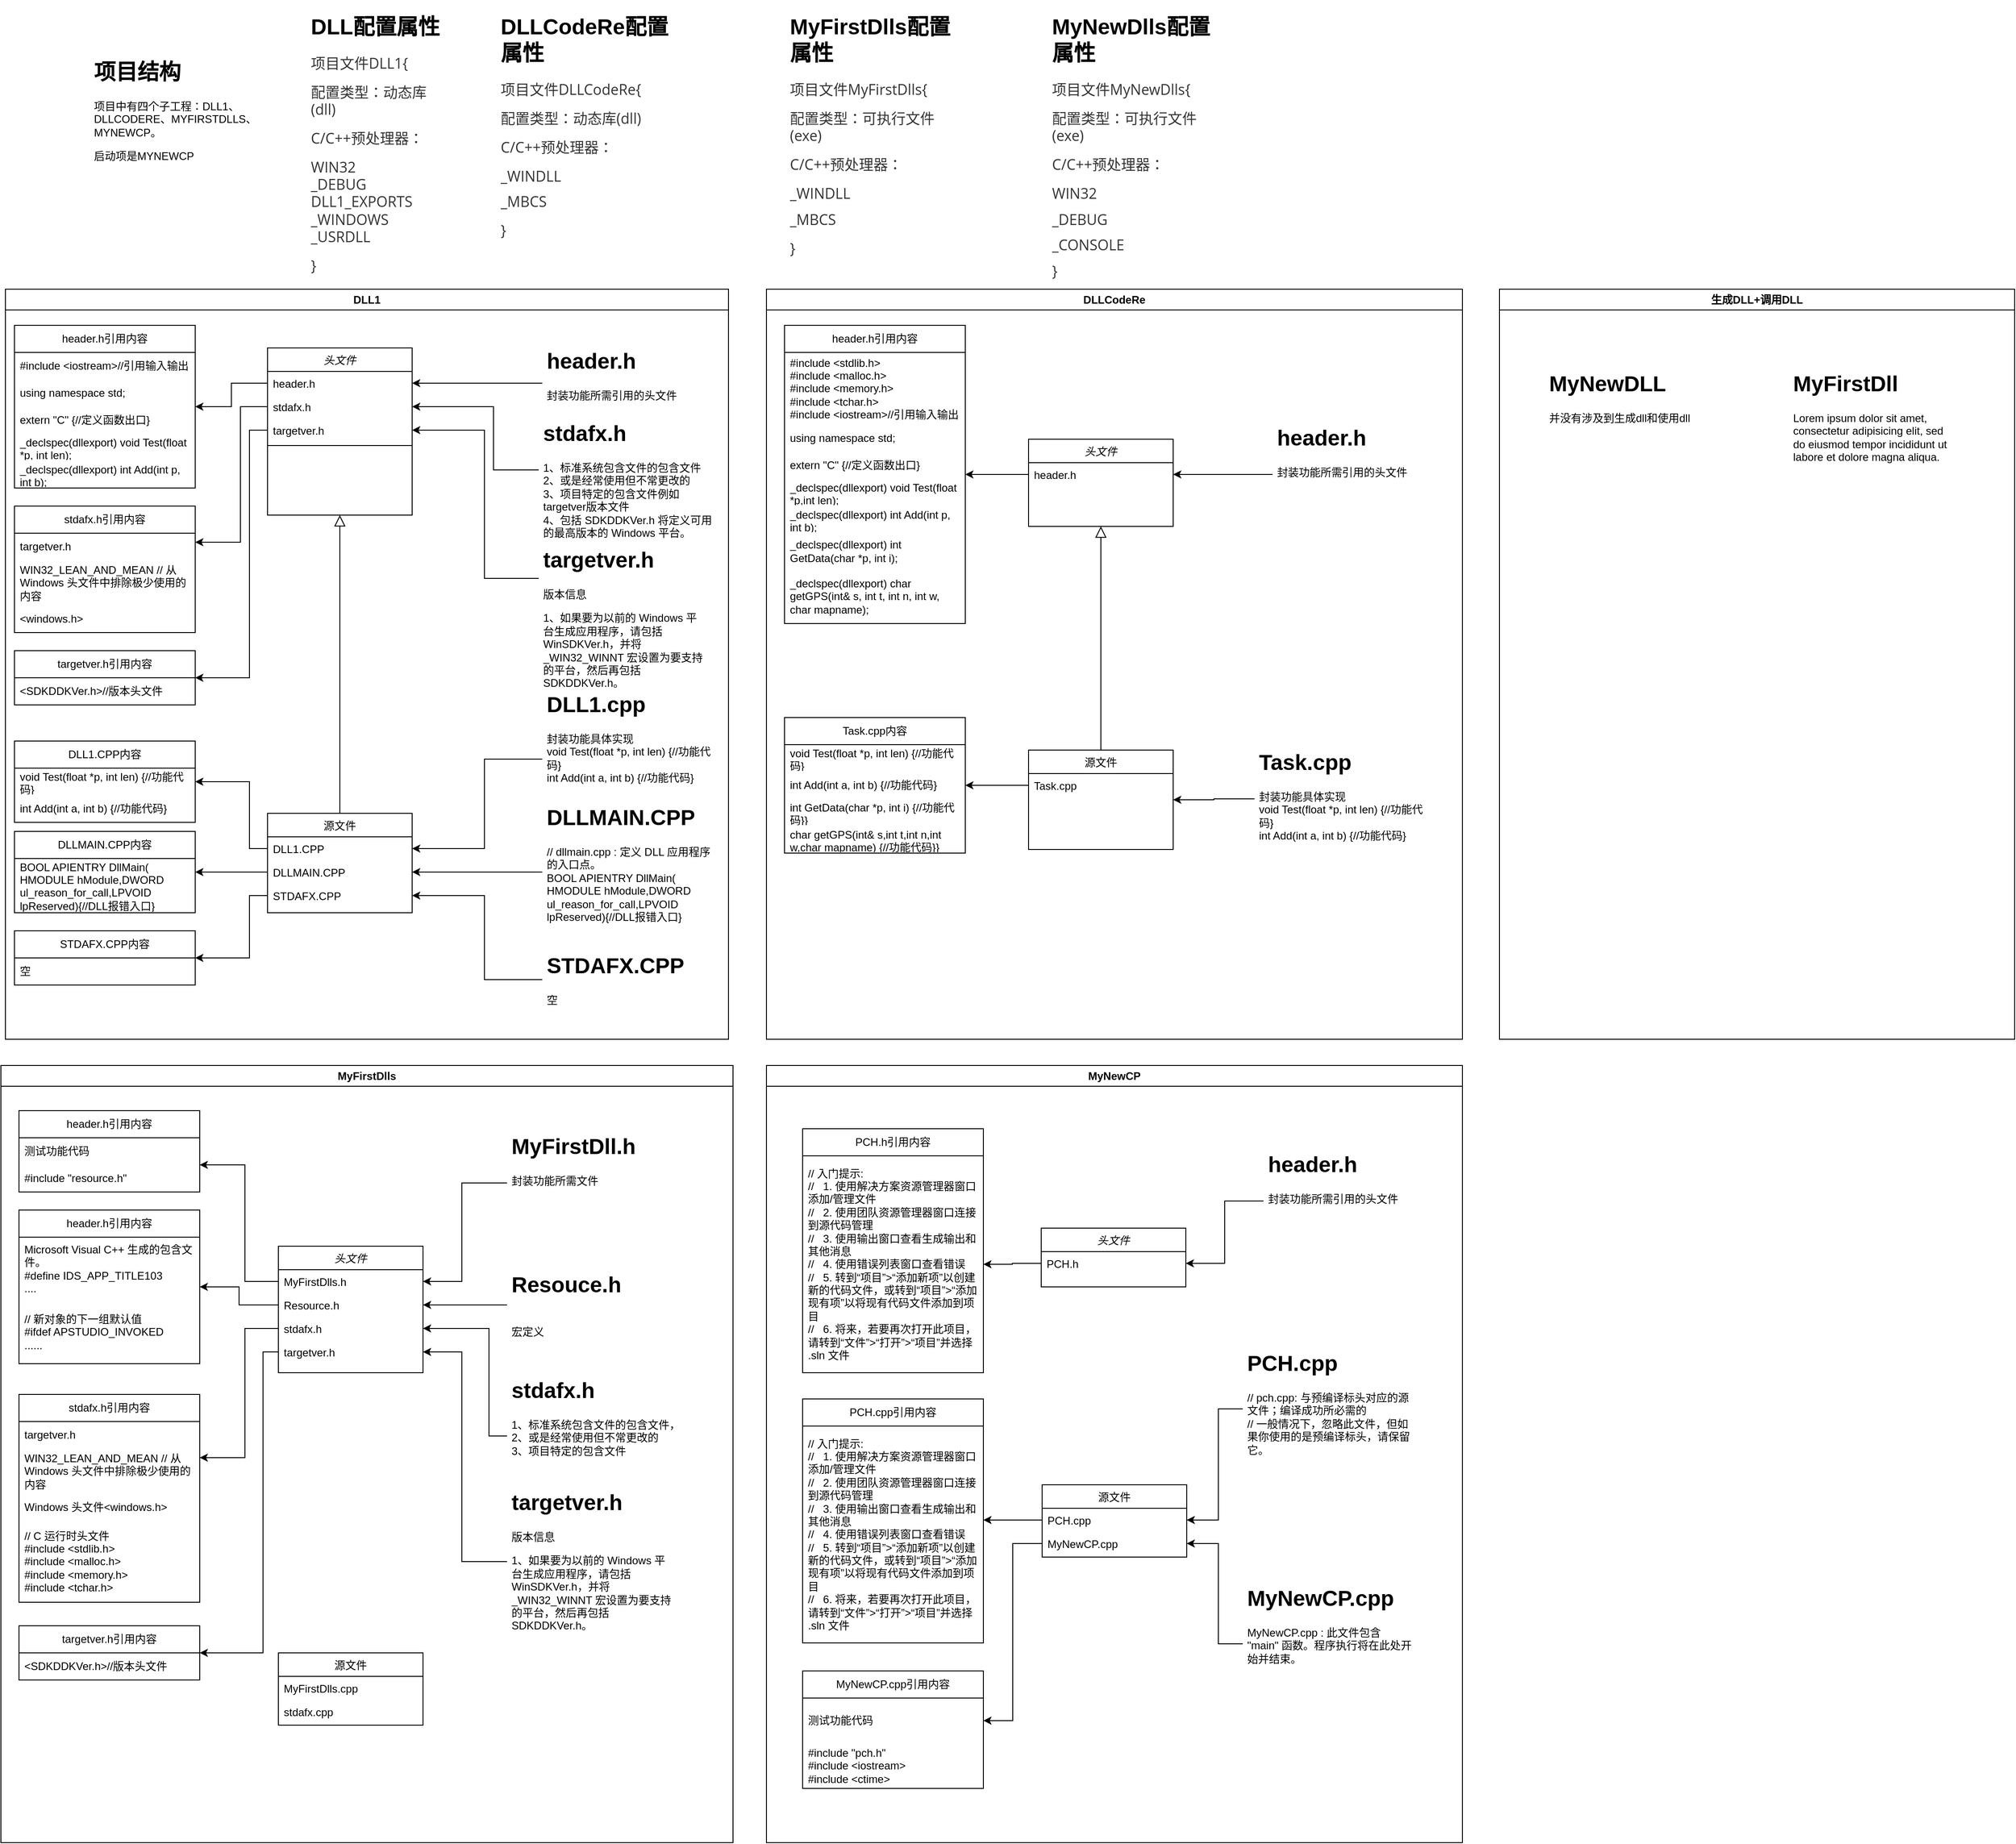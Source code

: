 <mxfile version="21.7.5" type="github">
  <diagram id="C5RBs43oDa-KdzZeNtuy" name="Page-1">
    <mxGraphModel dx="2792" dy="1051" grid="1" gridSize="10" guides="1" tooltips="1" connect="1" arrows="1" fold="1" page="1" pageScale="1" pageWidth="827" pageHeight="1169" math="0" shadow="0">
      <root>
        <mxCell id="WIyWlLk6GJQsqaUBKTNV-0" />
        <mxCell id="WIyWlLk6GJQsqaUBKTNV-1" parent="WIyWlLk6GJQsqaUBKTNV-0" />
        <mxCell id="xGRrHU0zuUm_UajYIUWW-0" value="&lt;h1&gt;DLL配置属性&lt;/h1&gt;&lt;p style=&quot;box-sizing: border-box; line-height: inherit; orphans: 4; margin: 0.8em 0px; position: relative; color: rgb(51, 51, 51); font-family: &amp;quot;Open Sans&amp;quot;, &amp;quot;Clear Sans&amp;quot;, &amp;quot;Helvetica Neue&amp;quot;, Helvetica, Arial, &amp;quot;Segoe UI Emoji&amp;quot;, sans-serif; font-size: 16px;&quot; class=&quot;md-end-block md-p&quot;&gt;&lt;span style=&quot;background-color: initial;&quot;&gt;项目文件DLL1{&lt;/span&gt;&lt;br&gt;&lt;/p&gt;&lt;p style=&quot;box-sizing: border-box; line-height: inherit; orphans: 4; margin: 0.8em 0px; position: relative; color: rgb(51, 51, 51); font-family: &amp;quot;Open Sans&amp;quot;, &amp;quot;Clear Sans&amp;quot;, &amp;quot;Helvetica Neue&amp;quot;, Helvetica, Arial, &amp;quot;Segoe UI Emoji&amp;quot;, sans-serif; font-size: 16px;&quot; class=&quot;md-end-block md-p&quot;&gt;配置类型：动态库(dll)&lt;/p&gt;&lt;p style=&quot;box-sizing: border-box; line-height: inherit; orphans: 4; margin: 0.8em 0px; position: relative; color: rgb(51, 51, 51); font-family: &amp;quot;Open Sans&amp;quot;, &amp;quot;Clear Sans&amp;quot;, &amp;quot;Helvetica Neue&amp;quot;, Helvetica, Arial, &amp;quot;Segoe UI Emoji&amp;quot;, sans-serif; font-size: 16px;&quot; class=&quot;md-end-block md-p&quot;&gt;&lt;span style=&quot;box-sizing: border-box;&quot; class=&quot;md-plain&quot;&gt;C/C++预处理器：&lt;/span&gt;&lt;/p&gt;&lt;p style=&quot;box-sizing: border-box; line-height: inherit; orphans: 4; margin: 0.8em 0px; position: relative; color: rgb(51, 51, 51); font-family: &amp;quot;Open Sans&amp;quot;, &amp;quot;Clear Sans&amp;quot;, &amp;quot;Helvetica Neue&amp;quot;, Helvetica, Arial, &amp;quot;Segoe UI Emoji&amp;quot;, sans-serif; font-size: 16px;&quot; class=&quot;md-end-block md-p md-focus&quot;&gt;&lt;span style=&quot;box-sizing: border-box;&quot; class=&quot;md-plain md-expand&quot;&gt;WIN32&lt;/span&gt;&lt;span style=&quot;box-sizing: border-box;&quot; class=&quot;md-softbreak&quot;&gt;&lt;br&gt;&lt;/span&gt;&lt;span style=&quot;box-sizing: border-box;&quot; class=&quot;md-plain&quot;&gt;_DEBUG&lt;/span&gt;&lt;span style=&quot;box-sizing: border-box;&quot; class=&quot;md-softbreak&quot;&gt;&lt;br&gt;&lt;/span&gt;&lt;span style=&quot;box-sizing: border-box;&quot; class=&quot;md-plain&quot;&gt;DLL1_EXPORTS&lt;/span&gt;&lt;span style=&quot;box-sizing: border-box;&quot; class=&quot;md-softbreak&quot;&gt;&lt;br&gt;&lt;/span&gt;&lt;span style=&quot;box-sizing: border-box;&quot; class=&quot;md-plain&quot;&gt;_WINDOWS&lt;/span&gt;&lt;span style=&quot;box-sizing: border-box;&quot; class=&quot;md-softbreak&quot;&gt;&lt;br&gt;&lt;/span&gt;&lt;span style=&quot;box-sizing: border-box;&quot; class=&quot;md-plain&quot;&gt;_USRDLL&lt;/span&gt;&lt;/p&gt;&lt;p style=&quot;box-sizing: border-box; line-height: inherit; orphans: 4; margin: 0.8em 0px; position: relative; color: rgb(51, 51, 51); font-family: &amp;quot;Open Sans&amp;quot;, &amp;quot;Clear Sans&amp;quot;, &amp;quot;Helvetica Neue&amp;quot;, Helvetica, Arial, &amp;quot;Segoe UI Emoji&amp;quot;, sans-serif; font-size: 16px;&quot; class=&quot;md-end-block md-p md-focus&quot;&gt;&lt;span style=&quot;box-sizing: border-box;&quot; class=&quot;md-plain&quot;&gt;}&lt;/span&gt;&lt;/p&gt;" style="text;html=1;strokeColor=none;fillColor=none;spacing=5;spacingTop=-20;whiteSpace=wrap;overflow=hidden;rounded=0;" parent="WIyWlLk6GJQsqaUBKTNV-1" vertex="1">
          <mxGeometry x="-480" y="10" width="160" height="340" as="geometry" />
        </mxCell>
        <mxCell id="xGRrHU0zuUm_UajYIUWW-1" value="DLL1" style="swimlane;whiteSpace=wrap;html=1;" parent="WIyWlLk6GJQsqaUBKTNV-1" vertex="1">
          <mxGeometry x="-813" y="320" width="800" height="830" as="geometry">
            <mxRectangle x="-720" y="280" width="70" height="30" as="alternateBounds" />
          </mxGeometry>
        </mxCell>
        <mxCell id="zkfFHV4jXpPFQw0GAbJ--0" value="头文件" style="swimlane;fontStyle=2;align=center;verticalAlign=top;childLayout=stackLayout;horizontal=1;startSize=26;horizontalStack=0;resizeParent=1;resizeLast=0;collapsible=1;marginBottom=0;rounded=0;shadow=0;strokeWidth=1;" parent="xGRrHU0zuUm_UajYIUWW-1" vertex="1">
          <mxGeometry x="290" y="65" width="160" height="185" as="geometry">
            <mxRectangle x="230" y="140" width="160" height="26" as="alternateBounds" />
          </mxGeometry>
        </mxCell>
        <mxCell id="zkfFHV4jXpPFQw0GAbJ--1" value="header.h" style="text;align=left;verticalAlign=top;spacingLeft=4;spacingRight=4;overflow=hidden;rotatable=0;points=[[0,0.5],[1,0.5]];portConstraint=eastwest;" parent="zkfFHV4jXpPFQw0GAbJ--0" vertex="1">
          <mxGeometry y="26" width="160" height="26" as="geometry" />
        </mxCell>
        <mxCell id="zkfFHV4jXpPFQw0GAbJ--2" value="stdafx.h" style="text;align=left;verticalAlign=top;spacingLeft=4;spacingRight=4;overflow=hidden;rotatable=0;points=[[0,0.5],[1,0.5]];portConstraint=eastwest;rounded=0;shadow=0;html=0;" parent="zkfFHV4jXpPFQw0GAbJ--0" vertex="1">
          <mxGeometry y="52" width="160" height="26" as="geometry" />
        </mxCell>
        <mxCell id="zkfFHV4jXpPFQw0GAbJ--3" value="targetver.h" style="text;align=left;verticalAlign=top;spacingLeft=4;spacingRight=4;overflow=hidden;rotatable=0;points=[[0,0.5],[1,0.5]];portConstraint=eastwest;rounded=0;shadow=0;html=0;" parent="zkfFHV4jXpPFQw0GAbJ--0" vertex="1">
          <mxGeometry y="78" width="160" height="26" as="geometry" />
        </mxCell>
        <mxCell id="xGRrHU0zuUm_UajYIUWW-2" value="" style="line;html=1;strokeWidth=1;align=left;verticalAlign=middle;spacingTop=-1;spacingLeft=3;spacingRight=3;rotatable=0;labelPosition=right;points=[];portConstraint=eastwest;" parent="zkfFHV4jXpPFQw0GAbJ--0" vertex="1">
          <mxGeometry y="104" width="160" height="8" as="geometry" />
        </mxCell>
        <mxCell id="zkfFHV4jXpPFQw0GAbJ--6" value="源文件" style="swimlane;fontStyle=0;align=center;verticalAlign=top;childLayout=stackLayout;horizontal=1;startSize=26;horizontalStack=0;resizeParent=1;resizeLast=0;collapsible=1;marginBottom=0;rounded=0;shadow=0;strokeWidth=1;" parent="xGRrHU0zuUm_UajYIUWW-1" vertex="1">
          <mxGeometry x="290" y="580" width="160" height="110" as="geometry">
            <mxRectangle x="130" y="380" width="160" height="26" as="alternateBounds" />
          </mxGeometry>
        </mxCell>
        <mxCell id="zkfFHV4jXpPFQw0GAbJ--7" value="DLL1.CPP" style="text;align=left;verticalAlign=top;spacingLeft=4;spacingRight=4;overflow=hidden;rotatable=0;points=[[0,0.5],[1,0.5]];portConstraint=eastwest;" parent="zkfFHV4jXpPFQw0GAbJ--6" vertex="1">
          <mxGeometry y="26" width="160" height="26" as="geometry" />
        </mxCell>
        <mxCell id="zkfFHV4jXpPFQw0GAbJ--8" value="DLLMAIN.CPP" style="text;align=left;verticalAlign=top;spacingLeft=4;spacingRight=4;overflow=hidden;rotatable=0;points=[[0,0.5],[1,0.5]];portConstraint=eastwest;rounded=0;shadow=0;html=0;" parent="zkfFHV4jXpPFQw0GAbJ--6" vertex="1">
          <mxGeometry y="52" width="160" height="26" as="geometry" />
        </mxCell>
        <mxCell id="zkfFHV4jXpPFQw0GAbJ--11" value="STDAFX.CPP" style="text;align=left;verticalAlign=top;spacingLeft=4;spacingRight=4;overflow=hidden;rotatable=0;points=[[0,0.5],[1,0.5]];portConstraint=eastwest;" parent="zkfFHV4jXpPFQw0GAbJ--6" vertex="1">
          <mxGeometry y="78" width="160" height="26" as="geometry" />
        </mxCell>
        <mxCell id="zkfFHV4jXpPFQw0GAbJ--12" value="" style="endArrow=block;endSize=10;endFill=0;shadow=0;strokeWidth=1;rounded=0;edgeStyle=elbowEdgeStyle;elbow=vertical;" parent="xGRrHU0zuUm_UajYIUWW-1" source="zkfFHV4jXpPFQw0GAbJ--6" target="zkfFHV4jXpPFQw0GAbJ--0" edge="1">
          <mxGeometry width="160" relative="1" as="geometry">
            <mxPoint x="270" y="148" as="sourcePoint" />
            <mxPoint x="270" y="148" as="targetPoint" />
          </mxGeometry>
        </mxCell>
        <mxCell id="xGRrHU0zuUm_UajYIUWW-4" style="edgeStyle=orthogonalEdgeStyle;rounded=0;orthogonalLoop=1;jettySize=auto;html=1;" parent="xGRrHU0zuUm_UajYIUWW-1" source="xGRrHU0zuUm_UajYIUWW-3" target="zkfFHV4jXpPFQw0GAbJ--1" edge="1">
          <mxGeometry relative="1" as="geometry">
            <Array as="points">
              <mxPoint x="560" y="104" />
              <mxPoint x="560" y="104" />
            </Array>
          </mxGeometry>
        </mxCell>
        <mxCell id="xGRrHU0zuUm_UajYIUWW-3" value="&lt;h1&gt;header.h&lt;br&gt;&lt;/h1&gt;&lt;p&gt;封装功能所需引用的头文件&lt;/p&gt;" style="text;html=1;strokeColor=none;fillColor=none;spacing=5;spacingTop=-20;whiteSpace=wrap;overflow=hidden;rounded=0;" parent="xGRrHU0zuUm_UajYIUWW-1" vertex="1">
          <mxGeometry x="594" y="60" width="190" height="120" as="geometry" />
        </mxCell>
        <mxCell id="xGRrHU0zuUm_UajYIUWW-6" style="edgeStyle=orthogonalEdgeStyle;rounded=0;orthogonalLoop=1;jettySize=auto;html=1;" parent="xGRrHU0zuUm_UajYIUWW-1" source="xGRrHU0zuUm_UajYIUWW-5" target="zkfFHV4jXpPFQw0GAbJ--2" edge="1">
          <mxGeometry relative="1" as="geometry">
            <Array as="points">
              <mxPoint x="540" y="200" />
              <mxPoint x="540" y="130" />
            </Array>
          </mxGeometry>
        </mxCell>
        <mxCell id="xGRrHU0zuUm_UajYIUWW-5" value="&lt;h1&gt;stdafx.h&lt;/h1&gt;1、标准系统包含文件的包含文件&lt;br&gt;2、或是经常使用但不常更改的&lt;br&gt;3、项目特定的包含文件例如targetver版本文件&lt;br&gt;4、包括 SDKDDKVer.h 将定义可用的最高版本的 Windows 平台。" style="text;html=1;strokeColor=none;fillColor=none;spacing=5;spacingTop=-20;whiteSpace=wrap;overflow=hidden;rounded=0;" parent="xGRrHU0zuUm_UajYIUWW-1" vertex="1">
          <mxGeometry x="590" y="140" width="200" height="150" as="geometry" />
        </mxCell>
        <mxCell id="xGRrHU0zuUm_UajYIUWW-8" style="edgeStyle=orthogonalEdgeStyle;rounded=0;orthogonalLoop=1;jettySize=auto;html=1;" parent="xGRrHU0zuUm_UajYIUWW-1" source="xGRrHU0zuUm_UajYIUWW-7" target="zkfFHV4jXpPFQw0GAbJ--3" edge="1">
          <mxGeometry relative="1" as="geometry">
            <Array as="points">
              <mxPoint x="530" y="320" />
              <mxPoint x="530" y="156" />
            </Array>
          </mxGeometry>
        </mxCell>
        <mxCell id="xGRrHU0zuUm_UajYIUWW-7" value="&lt;h1&gt;targetver.h&lt;br&gt;&lt;/h1&gt;&lt;p&gt;版本信息&lt;/p&gt;1、如果要为以前的 Windows 平台生成应用程序，请包括 WinSDKVer.h，并将_WIN32_WINNT 宏设置为要支持的平台，然后再包括 SDKDDKVer.h。" style="text;html=1;strokeColor=none;fillColor=none;spacing=5;spacingTop=-20;whiteSpace=wrap;overflow=hidden;rounded=0;" parent="xGRrHU0zuUm_UajYIUWW-1" vertex="1">
          <mxGeometry x="590" y="280" width="190" height="170" as="geometry" />
        </mxCell>
        <mxCell id="xGRrHU0zuUm_UajYIUWW-9" value="header.h引用内容" style="swimlane;fontStyle=0;childLayout=stackLayout;horizontal=1;startSize=30;horizontalStack=0;resizeParent=1;resizeParentMax=0;resizeLast=0;collapsible=1;marginBottom=0;whiteSpace=wrap;html=1;" parent="xGRrHU0zuUm_UajYIUWW-1" vertex="1">
          <mxGeometry x="10" y="40" width="200" height="180" as="geometry" />
        </mxCell>
        <mxCell id="xGRrHU0zuUm_UajYIUWW-10" value="#include &amp;lt;iostream&amp;gt;//引用输入输出" style="text;strokeColor=none;fillColor=none;align=left;verticalAlign=middle;spacingLeft=4;spacingRight=4;overflow=hidden;points=[[0,0.5],[1,0.5]];portConstraint=eastwest;rotatable=0;whiteSpace=wrap;html=1;" parent="xGRrHU0zuUm_UajYIUWW-9" vertex="1">
          <mxGeometry y="30" width="200" height="30" as="geometry" />
        </mxCell>
        <mxCell id="xGRrHU0zuUm_UajYIUWW-11" value="using namespace std;" style="text;strokeColor=none;fillColor=none;align=left;verticalAlign=middle;spacingLeft=4;spacingRight=4;overflow=hidden;points=[[0,0.5],[1,0.5]];portConstraint=eastwest;rotatable=0;whiteSpace=wrap;html=1;" parent="xGRrHU0zuUm_UajYIUWW-9" vertex="1">
          <mxGeometry y="60" width="200" height="30" as="geometry" />
        </mxCell>
        <mxCell id="xGRrHU0zuUm_UajYIUWW-12" value="extern &quot;C&quot; {//定义函数出口}" style="text;strokeColor=none;fillColor=none;align=left;verticalAlign=middle;spacingLeft=4;spacingRight=4;overflow=hidden;points=[[0,0.5],[1,0.5]];portConstraint=eastwest;rotatable=0;whiteSpace=wrap;html=1;" parent="xGRrHU0zuUm_UajYIUWW-9" vertex="1">
          <mxGeometry y="90" width="200" height="30" as="geometry" />
        </mxCell>
        <mxCell id="xGRrHU0zuUm_UajYIUWW-13" value="_declspec(dllexport) void Test(float *p, int len);" style="text;strokeColor=none;fillColor=none;align=left;verticalAlign=middle;spacingLeft=4;spacingRight=4;overflow=hidden;points=[[0,0.5],[1,0.5]];portConstraint=eastwest;rotatable=0;whiteSpace=wrap;html=1;" parent="xGRrHU0zuUm_UajYIUWW-9" vertex="1">
          <mxGeometry y="120" width="200" height="30" as="geometry" />
        </mxCell>
        <mxCell id="xGRrHU0zuUm_UajYIUWW-14" value="_declspec(dllexport) int Add(int p, int b);" style="text;strokeColor=none;fillColor=none;align=left;verticalAlign=middle;spacingLeft=4;spacingRight=4;overflow=hidden;points=[[0,0.5],[1,0.5]];portConstraint=eastwest;rotatable=0;whiteSpace=wrap;html=1;" parent="xGRrHU0zuUm_UajYIUWW-9" vertex="1">
          <mxGeometry y="150" width="200" height="30" as="geometry" />
        </mxCell>
        <mxCell id="xGRrHU0zuUm_UajYIUWW-15" style="edgeStyle=orthogonalEdgeStyle;rounded=0;orthogonalLoop=1;jettySize=auto;html=1;" parent="xGRrHU0zuUm_UajYIUWW-1" source="zkfFHV4jXpPFQw0GAbJ--1" target="xGRrHU0zuUm_UajYIUWW-9" edge="1">
          <mxGeometry relative="1" as="geometry" />
        </mxCell>
        <mxCell id="xGRrHU0zuUm_UajYIUWW-16" value="stdafx.h引用内容" style="swimlane;fontStyle=0;childLayout=stackLayout;horizontal=1;startSize=30;horizontalStack=0;resizeParent=1;resizeParentMax=0;resizeLast=0;collapsible=1;marginBottom=0;whiteSpace=wrap;html=1;" parent="xGRrHU0zuUm_UajYIUWW-1" vertex="1">
          <mxGeometry x="10" y="240" width="200" height="140" as="geometry" />
        </mxCell>
        <mxCell id="xGRrHU0zuUm_UajYIUWW-17" value="targetver.h" style="text;strokeColor=none;fillColor=none;align=left;verticalAlign=middle;spacingLeft=4;spacingRight=4;overflow=hidden;points=[[0,0.5],[1,0.5]];portConstraint=eastwest;rotatable=0;whiteSpace=wrap;html=1;" parent="xGRrHU0zuUm_UajYIUWW-16" vertex="1">
          <mxGeometry y="30" width="200" height="30" as="geometry" />
        </mxCell>
        <mxCell id="xGRrHU0zuUm_UajYIUWW-18" value="WIN32_LEAN_AND_MEAN&amp;nbsp;// 从 Windows 头文件中排除极少使用的内容" style="text;strokeColor=none;fillColor=none;align=left;verticalAlign=middle;spacingLeft=4;spacingRight=4;overflow=hidden;points=[[0,0.5],[1,0.5]];portConstraint=eastwest;rotatable=0;whiteSpace=wrap;html=1;" parent="xGRrHU0zuUm_UajYIUWW-16" vertex="1">
          <mxGeometry y="60" width="200" height="50" as="geometry" />
        </mxCell>
        <mxCell id="xGRrHU0zuUm_UajYIUWW-20" value="&amp;lt;windows.h&amp;gt;" style="text;strokeColor=none;fillColor=none;align=left;verticalAlign=middle;spacingLeft=4;spacingRight=4;overflow=hidden;points=[[0,0.5],[1,0.5]];portConstraint=eastwest;rotatable=0;whiteSpace=wrap;html=1;" parent="xGRrHU0zuUm_UajYIUWW-16" vertex="1">
          <mxGeometry y="110" width="200" height="30" as="geometry" />
        </mxCell>
        <mxCell id="xGRrHU0zuUm_UajYIUWW-22" style="edgeStyle=orthogonalEdgeStyle;rounded=0;orthogonalLoop=1;jettySize=auto;html=1;" parent="xGRrHU0zuUm_UajYIUWW-1" source="zkfFHV4jXpPFQw0GAbJ--2" target="xGRrHU0zuUm_UajYIUWW-16" edge="1">
          <mxGeometry relative="1" as="geometry">
            <Array as="points">
              <mxPoint x="260" y="130" />
              <mxPoint x="260" y="280" />
            </Array>
          </mxGeometry>
        </mxCell>
        <mxCell id="xGRrHU0zuUm_UajYIUWW-23" value="targetver.h引用内容" style="swimlane;fontStyle=0;childLayout=stackLayout;horizontal=1;startSize=30;horizontalStack=0;resizeParent=1;resizeParentMax=0;resizeLast=0;collapsible=1;marginBottom=0;whiteSpace=wrap;html=1;" parent="xGRrHU0zuUm_UajYIUWW-1" vertex="1">
          <mxGeometry x="10" y="400" width="200" height="60" as="geometry" />
        </mxCell>
        <mxCell id="xGRrHU0zuUm_UajYIUWW-24" value="&amp;lt;SDKDDKVer.h&amp;gt;//版本头文件" style="text;strokeColor=none;fillColor=none;align=left;verticalAlign=middle;spacingLeft=4;spacingRight=4;overflow=hidden;points=[[0,0.5],[1,0.5]];portConstraint=eastwest;rotatable=0;whiteSpace=wrap;html=1;" parent="xGRrHU0zuUm_UajYIUWW-23" vertex="1">
          <mxGeometry y="30" width="200" height="30" as="geometry" />
        </mxCell>
        <mxCell id="xGRrHU0zuUm_UajYIUWW-27" style="edgeStyle=orthogonalEdgeStyle;rounded=0;orthogonalLoop=1;jettySize=auto;html=1;" parent="xGRrHU0zuUm_UajYIUWW-1" source="zkfFHV4jXpPFQw0GAbJ--3" target="xGRrHU0zuUm_UajYIUWW-23" edge="1">
          <mxGeometry relative="1" as="geometry">
            <Array as="points">
              <mxPoint x="270" y="156" />
              <mxPoint x="270" y="430" />
            </Array>
          </mxGeometry>
        </mxCell>
        <mxCell id="xGRrHU0zuUm_UajYIUWW-37" style="edgeStyle=orthogonalEdgeStyle;rounded=0;orthogonalLoop=1;jettySize=auto;html=1;" parent="xGRrHU0zuUm_UajYIUWW-1" source="xGRrHU0zuUm_UajYIUWW-34" target="zkfFHV4jXpPFQw0GAbJ--7" edge="1">
          <mxGeometry relative="1" as="geometry">
            <Array as="points">
              <mxPoint x="530" y="520" />
              <mxPoint x="530" y="619" />
            </Array>
          </mxGeometry>
        </mxCell>
        <mxCell id="xGRrHU0zuUm_UajYIUWW-34" value="&lt;h1&gt;DLL1.cpp&lt;/h1&gt;&lt;div&gt;封装功能具体实现&lt;/div&gt;&lt;div&gt;void Test(float *p, int len) {//功能代码}&lt;/div&gt;&lt;div&gt;int Add(int a, int b) {//功能代码}&lt;br&gt;&lt;/div&gt;" style="text;html=1;strokeColor=none;fillColor=none;spacing=5;spacingTop=-20;whiteSpace=wrap;overflow=hidden;rounded=0;" parent="xGRrHU0zuUm_UajYIUWW-1" vertex="1">
          <mxGeometry x="594" y="440" width="190" height="120" as="geometry" />
        </mxCell>
        <mxCell id="xGRrHU0zuUm_UajYIUWW-38" style="edgeStyle=orthogonalEdgeStyle;rounded=0;orthogonalLoop=1;jettySize=auto;html=1;" parent="xGRrHU0zuUm_UajYIUWW-1" source="xGRrHU0zuUm_UajYIUWW-35" target="zkfFHV4jXpPFQw0GAbJ--8" edge="1">
          <mxGeometry relative="1" as="geometry" />
        </mxCell>
        <mxCell id="xGRrHU0zuUm_UajYIUWW-35" value="&lt;h1&gt;DLLMAIN.CPP&lt;br&gt;&lt;/h1&gt;&lt;div&gt;// dllmain.cpp : 定义 DLL 应用程序的入口点。&lt;br&gt;&lt;/div&gt;&lt;div&gt;&lt;div&gt;BOOL APIENTRY DllMain( HMODULE hModule,&lt;span style=&quot;background-color: initial;&quot;&gt;DWORD&amp;nbsp; ul_reason_for_call,&lt;/span&gt;&lt;span style=&quot;background-color: initial;&quot;&gt;LPVOID lpReserved&lt;/span&gt;&lt;span style=&quot;background-color: initial;&quot;&gt;){//DLL报错入口}&lt;/span&gt;&lt;/div&gt;&lt;/div&gt;" style="text;html=1;strokeColor=none;fillColor=none;spacing=5;spacingTop=-20;whiteSpace=wrap;overflow=hidden;rounded=0;" parent="xGRrHU0zuUm_UajYIUWW-1" vertex="1">
          <mxGeometry x="594" y="565" width="190" height="160" as="geometry" />
        </mxCell>
        <mxCell id="xGRrHU0zuUm_UajYIUWW-39" style="edgeStyle=orthogonalEdgeStyle;rounded=0;orthogonalLoop=1;jettySize=auto;html=1;" parent="xGRrHU0zuUm_UajYIUWW-1" source="xGRrHU0zuUm_UajYIUWW-36" target="zkfFHV4jXpPFQw0GAbJ--11" edge="1">
          <mxGeometry relative="1" as="geometry">
            <Array as="points">
              <mxPoint x="530" y="764" />
              <mxPoint x="530" y="671" />
            </Array>
          </mxGeometry>
        </mxCell>
        <mxCell id="xGRrHU0zuUm_UajYIUWW-36" value="&lt;h1&gt;STDAFX.CPP&lt;br&gt;&lt;/h1&gt;&lt;div&gt;空&lt;/div&gt;" style="text;html=1;strokeColor=none;fillColor=none;spacing=5;spacingTop=-20;whiteSpace=wrap;overflow=hidden;rounded=0;" parent="xGRrHU0zuUm_UajYIUWW-1" vertex="1">
          <mxGeometry x="594" y="729" width="190" height="70" as="geometry" />
        </mxCell>
        <mxCell id="xGRrHU0zuUm_UajYIUWW-40" value="DLL1.CPP内容" style="swimlane;fontStyle=0;childLayout=stackLayout;horizontal=1;startSize=30;horizontalStack=0;resizeParent=1;resizeParentMax=0;resizeLast=0;collapsible=1;marginBottom=0;whiteSpace=wrap;html=1;" parent="xGRrHU0zuUm_UajYIUWW-1" vertex="1">
          <mxGeometry x="10" y="500" width="200" height="90" as="geometry" />
        </mxCell>
        <mxCell id="xGRrHU0zuUm_UajYIUWW-41" value="&lt;div style=&quot;border-color: var(--border-color);&quot;&gt;void Test(float *p, int len) {//功能代码}&lt;/div&gt;" style="text;strokeColor=none;fillColor=none;align=left;verticalAlign=middle;spacingLeft=4;spacingRight=4;overflow=hidden;points=[[0,0.5],[1,0.5]];portConstraint=eastwest;rotatable=0;whiteSpace=wrap;html=1;" parent="xGRrHU0zuUm_UajYIUWW-40" vertex="1">
          <mxGeometry y="30" width="200" height="30" as="geometry" />
        </mxCell>
        <mxCell id="xGRrHU0zuUm_UajYIUWW-42" value="&lt;div style=&quot;border-color: var(--border-color);&quot;&gt;int Add(int a, int b) {//功能代码}&lt;br&gt;&lt;/div&gt;" style="text;strokeColor=none;fillColor=none;align=left;verticalAlign=middle;spacingLeft=4;spacingRight=4;overflow=hidden;points=[[0,0.5],[1,0.5]];portConstraint=eastwest;rotatable=0;whiteSpace=wrap;html=1;" parent="xGRrHU0zuUm_UajYIUWW-40" vertex="1">
          <mxGeometry y="60" width="200" height="30" as="geometry" />
        </mxCell>
        <mxCell id="xGRrHU0zuUm_UajYIUWW-43" style="edgeStyle=orthogonalEdgeStyle;rounded=0;orthogonalLoop=1;jettySize=auto;html=1;" parent="xGRrHU0zuUm_UajYIUWW-1" source="zkfFHV4jXpPFQw0GAbJ--7" target="xGRrHU0zuUm_UajYIUWW-40" edge="1">
          <mxGeometry relative="1" as="geometry">
            <Array as="points">
              <mxPoint x="270" y="619" />
              <mxPoint x="270" y="545" />
            </Array>
          </mxGeometry>
        </mxCell>
        <mxCell id="xGRrHU0zuUm_UajYIUWW-44" value="DLLMAIN.CPP内容" style="swimlane;fontStyle=0;childLayout=stackLayout;horizontal=1;startSize=30;horizontalStack=0;resizeParent=1;resizeParentMax=0;resizeLast=0;collapsible=1;marginBottom=0;whiteSpace=wrap;html=1;" parent="xGRrHU0zuUm_UajYIUWW-1" vertex="1">
          <mxGeometry x="10" y="600" width="200" height="90" as="geometry" />
        </mxCell>
        <mxCell id="xGRrHU0zuUm_UajYIUWW-45" value="&lt;div style=&quot;border-color: var(--border-color);&quot;&gt;BOOL APIENTRY DllMain( HMODULE hModule,DWORD&amp;nbsp; ul_reason_for_call,&lt;span style=&quot;border-color: var(--border-color); background-color: initial;&quot;&gt;LPVOID lpReserved&lt;/span&gt;&lt;span style=&quot;border-color: var(--border-color); background-color: initial;&quot;&gt;){//DLL报错入口}&lt;/span&gt;&lt;br&gt;&lt;/div&gt;" style="text;strokeColor=none;fillColor=none;align=left;verticalAlign=middle;spacingLeft=4;spacingRight=4;overflow=hidden;points=[[0,0.5],[1,0.5]];portConstraint=eastwest;rotatable=0;whiteSpace=wrap;html=1;" parent="xGRrHU0zuUm_UajYIUWW-44" vertex="1">
          <mxGeometry y="30" width="200" height="60" as="geometry" />
        </mxCell>
        <mxCell id="xGRrHU0zuUm_UajYIUWW-47" style="edgeStyle=orthogonalEdgeStyle;rounded=0;orthogonalLoop=1;jettySize=auto;html=1;" parent="xGRrHU0zuUm_UajYIUWW-1" source="zkfFHV4jXpPFQw0GAbJ--8" target="xGRrHU0zuUm_UajYIUWW-44" edge="1">
          <mxGeometry relative="1" as="geometry" />
        </mxCell>
        <mxCell id="xGRrHU0zuUm_UajYIUWW-48" value="STDAFX.CPP内容" style="swimlane;fontStyle=0;childLayout=stackLayout;horizontal=1;startSize=30;horizontalStack=0;resizeParent=1;resizeParentMax=0;resizeLast=0;collapsible=1;marginBottom=0;whiteSpace=wrap;html=1;" parent="xGRrHU0zuUm_UajYIUWW-1" vertex="1">
          <mxGeometry x="10" y="710" width="200" height="60" as="geometry" />
        </mxCell>
        <mxCell id="xGRrHU0zuUm_UajYIUWW-49" value="空" style="text;strokeColor=none;fillColor=none;align=left;verticalAlign=middle;spacingLeft=4;spacingRight=4;overflow=hidden;points=[[0,0.5],[1,0.5]];portConstraint=eastwest;rotatable=0;whiteSpace=wrap;html=1;" parent="xGRrHU0zuUm_UajYIUWW-48" vertex="1">
          <mxGeometry y="30" width="200" height="30" as="geometry" />
        </mxCell>
        <mxCell id="xGRrHU0zuUm_UajYIUWW-50" style="edgeStyle=orthogonalEdgeStyle;rounded=0;orthogonalLoop=1;jettySize=auto;html=1;" parent="xGRrHU0zuUm_UajYIUWW-1" source="zkfFHV4jXpPFQw0GAbJ--11" target="xGRrHU0zuUm_UajYIUWW-48" edge="1">
          <mxGeometry relative="1" as="geometry">
            <Array as="points">
              <mxPoint x="270" y="671" />
              <mxPoint x="270" y="740" />
            </Array>
          </mxGeometry>
        </mxCell>
        <mxCell id="xGRrHU0zuUm_UajYIUWW-51" value="&lt;h1&gt;项目结构&lt;br&gt;&lt;/h1&gt;&lt;p&gt;项目中有四个子工程：DLL1、DLLCODERE、MYFIRSTDLLS、MYNEWCP。&lt;br&gt;&lt;/p&gt;&lt;p&gt;启动项是MYNEWCP&lt;br&gt;&lt;/p&gt;" style="text;html=1;strokeColor=none;fillColor=none;spacing=5;spacingTop=-20;whiteSpace=wrap;overflow=hidden;rounded=0;" parent="WIyWlLk6GJQsqaUBKTNV-1" vertex="1">
          <mxGeometry x="-720" y="60" width="190" height="130" as="geometry" />
        </mxCell>
        <mxCell id="xGRrHU0zuUm_UajYIUWW-52" value="DLLCodeRe" style="swimlane;whiteSpace=wrap;html=1;" parent="WIyWlLk6GJQsqaUBKTNV-1" vertex="1">
          <mxGeometry x="29" y="320" width="770" height="830" as="geometry">
            <mxRectangle x="110" y="280" width="110" height="30" as="alternateBounds" />
          </mxGeometry>
        </mxCell>
        <mxCell id="xGRrHU0zuUm_UajYIUWW-53" value="头文件" style="swimlane;fontStyle=2;align=center;verticalAlign=top;childLayout=stackLayout;horizontal=1;startSize=26;horizontalStack=0;resizeParent=1;resizeLast=0;collapsible=1;marginBottom=0;rounded=0;shadow=0;strokeWidth=1;" parent="xGRrHU0zuUm_UajYIUWW-52" vertex="1">
          <mxGeometry x="290" y="166" width="160" height="96.5" as="geometry">
            <mxRectangle x="230" y="140" width="160" height="26" as="alternateBounds" />
          </mxGeometry>
        </mxCell>
        <mxCell id="xGRrHU0zuUm_UajYIUWW-54" value="header.h" style="text;align=left;verticalAlign=top;spacingLeft=4;spacingRight=4;overflow=hidden;rotatable=0;points=[[0,0.5],[1,0.5]];portConstraint=eastwest;" parent="xGRrHU0zuUm_UajYIUWW-53" vertex="1">
          <mxGeometry y="26" width="160" height="26" as="geometry" />
        </mxCell>
        <mxCell id="xGRrHU0zuUm_UajYIUWW-58" value="源文件" style="swimlane;fontStyle=0;align=center;verticalAlign=top;childLayout=stackLayout;horizontal=1;startSize=26;horizontalStack=0;resizeParent=1;resizeLast=0;collapsible=1;marginBottom=0;rounded=0;shadow=0;strokeWidth=1;" parent="xGRrHU0zuUm_UajYIUWW-52" vertex="1">
          <mxGeometry x="290" y="510" width="160" height="110" as="geometry">
            <mxRectangle x="130" y="380" width="160" height="26" as="alternateBounds" />
          </mxGeometry>
        </mxCell>
        <mxCell id="xGRrHU0zuUm_UajYIUWW-59" value="Task.cpp" style="text;align=left;verticalAlign=top;spacingLeft=4;spacingRight=4;overflow=hidden;rotatable=0;points=[[0,0.5],[1,0.5]];portConstraint=eastwest;" parent="xGRrHU0zuUm_UajYIUWW-58" vertex="1">
          <mxGeometry y="26" width="160" height="26" as="geometry" />
        </mxCell>
        <mxCell id="xGRrHU0zuUm_UajYIUWW-63" style="edgeStyle=orthogonalEdgeStyle;rounded=0;orthogonalLoop=1;jettySize=auto;html=1;" parent="xGRrHU0zuUm_UajYIUWW-52" source="xGRrHU0zuUm_UajYIUWW-62" target="xGRrHU0zuUm_UajYIUWW-54" edge="1">
          <mxGeometry relative="1" as="geometry" />
        </mxCell>
        <mxCell id="xGRrHU0zuUm_UajYIUWW-62" value="&lt;h1&gt;header.h&lt;br&gt;&lt;/h1&gt;&lt;p&gt;封装功能所需引用的头文件&lt;/p&gt;" style="text;html=1;strokeColor=none;fillColor=none;spacing=5;spacingTop=-20;whiteSpace=wrap;overflow=hidden;rounded=0;" parent="xGRrHU0zuUm_UajYIUWW-52" vertex="1">
          <mxGeometry x="560" y="145" width="190" height="120" as="geometry" />
        </mxCell>
        <mxCell id="xGRrHU0zuUm_UajYIUWW-82" style="edgeStyle=orthogonalEdgeStyle;rounded=0;orthogonalLoop=1;jettySize=auto;html=1;" parent="xGRrHU0zuUm_UajYIUWW-52" source="xGRrHU0zuUm_UajYIUWW-64" target="xGRrHU0zuUm_UajYIUWW-58" edge="1">
          <mxGeometry relative="1" as="geometry" />
        </mxCell>
        <mxCell id="xGRrHU0zuUm_UajYIUWW-64" value="&lt;h1&gt;Task.cpp&lt;br&gt;&lt;/h1&gt;&lt;div&gt;封装功能具体实现&lt;/div&gt;&lt;div&gt;void Test(float *p, int len) {//功能代码}&lt;/div&gt;&lt;div&gt;int Add(int a, int b) {//功能代码}&lt;br&gt;&lt;/div&gt;" style="text;html=1;strokeColor=none;fillColor=none;spacing=5;spacingTop=-20;whiteSpace=wrap;overflow=hidden;rounded=0;" parent="xGRrHU0zuUm_UajYIUWW-52" vertex="1">
          <mxGeometry x="540" y="504" width="190" height="120" as="geometry" />
        </mxCell>
        <mxCell id="xGRrHU0zuUm_UajYIUWW-65" value="header.h引用内容" style="swimlane;fontStyle=0;childLayout=stackLayout;horizontal=1;startSize=30;horizontalStack=0;resizeParent=1;resizeParentMax=0;resizeLast=0;collapsible=1;marginBottom=0;whiteSpace=wrap;html=1;" parent="xGRrHU0zuUm_UajYIUWW-52" vertex="1">
          <mxGeometry x="20" y="40" width="200" height="330" as="geometry" />
        </mxCell>
        <mxCell id="xGRrHU0zuUm_UajYIUWW-66" value="&lt;div&gt;#include &amp;lt;stdlib.h&amp;gt;&lt;/div&gt;&lt;div&gt;&lt;span style=&quot;font-size: 12px;&quot;&gt;#include &amp;lt;malloc.h&amp;gt;&lt;/span&gt;&lt;/div&gt;&lt;div&gt;&lt;span style=&quot;font-size: 12px;&quot;&gt;#include &amp;lt;memory.h&amp;gt;&lt;/span&gt;&lt;/div&gt;&lt;div&gt;&lt;span style=&quot;font-size: 12px;&quot;&gt;#include &amp;lt;tchar.h&amp;gt;&lt;/span&gt;&lt;/div&gt;&lt;div&gt;&lt;span style=&quot;font-size: 12px;&quot;&gt;#include &amp;lt;iostream&amp;gt;//引用输入输出&lt;/span&gt;&lt;/div&gt;" style="text;strokeColor=none;fillColor=none;align=left;verticalAlign=middle;spacingLeft=4;spacingRight=4;overflow=hidden;points=[[0,0.5],[1,0.5]];portConstraint=eastwest;rotatable=0;whiteSpace=wrap;html=1;" parent="xGRrHU0zuUm_UajYIUWW-65" vertex="1">
          <mxGeometry y="30" width="200" height="80" as="geometry" />
        </mxCell>
        <mxCell id="xGRrHU0zuUm_UajYIUWW-67" value="using namespace std;" style="text;strokeColor=none;fillColor=none;align=left;verticalAlign=middle;spacingLeft=4;spacingRight=4;overflow=hidden;points=[[0,0.5],[1,0.5]];portConstraint=eastwest;rotatable=0;whiteSpace=wrap;html=1;" parent="xGRrHU0zuUm_UajYIUWW-65" vertex="1">
          <mxGeometry y="110" width="200" height="30" as="geometry" />
        </mxCell>
        <mxCell id="xGRrHU0zuUm_UajYIUWW-68" value="extern &quot;C&quot; {//定义函数出口}" style="text;strokeColor=none;fillColor=none;align=left;verticalAlign=middle;spacingLeft=4;spacingRight=4;overflow=hidden;points=[[0,0.5],[1,0.5]];portConstraint=eastwest;rotatable=0;whiteSpace=wrap;html=1;" parent="xGRrHU0zuUm_UajYIUWW-65" vertex="1">
          <mxGeometry y="140" width="200" height="30" as="geometry" />
        </mxCell>
        <mxCell id="xGRrHU0zuUm_UajYIUWW-69" value="_declspec(dllexport) void Test(float *p,int len);" style="text;strokeColor=none;fillColor=none;align=left;verticalAlign=middle;spacingLeft=4;spacingRight=4;overflow=hidden;points=[[0,0.5],[1,0.5]];portConstraint=eastwest;rotatable=0;whiteSpace=wrap;html=1;" parent="xGRrHU0zuUm_UajYIUWW-65" vertex="1">
          <mxGeometry y="170" width="200" height="30" as="geometry" />
        </mxCell>
        <mxCell id="xGRrHU0zuUm_UajYIUWW-70" value="_declspec(dllexport) int Add(int p, int b);" style="text;strokeColor=none;fillColor=none;align=left;verticalAlign=middle;spacingLeft=4;spacingRight=4;overflow=hidden;points=[[0,0.5],[1,0.5]];portConstraint=eastwest;rotatable=0;whiteSpace=wrap;html=1;" parent="xGRrHU0zuUm_UajYIUWW-65" vertex="1">
          <mxGeometry y="200" width="200" height="30" as="geometry" />
        </mxCell>
        <mxCell id="xGRrHU0zuUm_UajYIUWW-75" value="_declspec(dllexport) int GetData(char *p, int i);" style="text;strokeColor=none;fillColor=none;align=left;verticalAlign=middle;spacingLeft=4;spacingRight=4;overflow=hidden;points=[[0,0.5],[1,0.5]];portConstraint=eastwest;rotatable=0;whiteSpace=wrap;html=1;" parent="xGRrHU0zuUm_UajYIUWW-65" vertex="1">
          <mxGeometry y="230" width="200" height="40" as="geometry" />
        </mxCell>
        <mxCell id="xGRrHU0zuUm_UajYIUWW-74" value="_declspec(dllexport) char getGPS(int&amp;amp; s, int t, int n, int w, char mapname);" style="text;strokeColor=none;fillColor=none;align=left;verticalAlign=middle;spacingLeft=4;spacingRight=4;overflow=hidden;points=[[0,0.5],[1,0.5]];portConstraint=eastwest;rotatable=0;whiteSpace=wrap;html=1;" parent="xGRrHU0zuUm_UajYIUWW-65" vertex="1">
          <mxGeometry y="270" width="200" height="60" as="geometry" />
        </mxCell>
        <mxCell id="xGRrHU0zuUm_UajYIUWW-71" value="Task.cpp内容" style="swimlane;fontStyle=0;childLayout=stackLayout;horizontal=1;startSize=30;horizontalStack=0;resizeParent=1;resizeParentMax=0;resizeLast=0;collapsible=1;marginBottom=0;whiteSpace=wrap;html=1;" parent="xGRrHU0zuUm_UajYIUWW-52" vertex="1">
          <mxGeometry x="20" y="474" width="200" height="150" as="geometry" />
        </mxCell>
        <mxCell id="xGRrHU0zuUm_UajYIUWW-72" value="&lt;div style=&quot;border-color: var(--border-color);&quot;&gt;void Test(float *p, int len) {//功能代码}&lt;/div&gt;" style="text;strokeColor=none;fillColor=none;align=left;verticalAlign=middle;spacingLeft=4;spacingRight=4;overflow=hidden;points=[[0,0.5],[1,0.5]];portConstraint=eastwest;rotatable=0;whiteSpace=wrap;html=1;" parent="xGRrHU0zuUm_UajYIUWW-71" vertex="1">
          <mxGeometry y="30" width="200" height="30" as="geometry" />
        </mxCell>
        <mxCell id="xGRrHU0zuUm_UajYIUWW-73" value="&lt;div style=&quot;border-color: var(--border-color);&quot;&gt;int Add(int a, int b) {//功能代码}&lt;br&gt;&lt;/div&gt;" style="text;strokeColor=none;fillColor=none;align=left;verticalAlign=middle;spacingLeft=4;spacingRight=4;overflow=hidden;points=[[0,0.5],[1,0.5]];portConstraint=eastwest;rotatable=0;whiteSpace=wrap;html=1;" parent="xGRrHU0zuUm_UajYIUWW-71" vertex="1">
          <mxGeometry y="60" width="200" height="30" as="geometry" />
        </mxCell>
        <mxCell id="xGRrHU0zuUm_UajYIUWW-80" value="&lt;div style=&quot;border-color: var(--border-color);&quot;&gt;int GetData(char *p, int i) {//功能代码}}&lt;br&gt;&lt;/div&gt;" style="text;strokeColor=none;fillColor=none;align=left;verticalAlign=middle;spacingLeft=4;spacingRight=4;overflow=hidden;points=[[0,0.5],[1,0.5]];portConstraint=eastwest;rotatable=0;whiteSpace=wrap;html=1;" parent="xGRrHU0zuUm_UajYIUWW-71" vertex="1">
          <mxGeometry y="90" width="200" height="30" as="geometry" />
        </mxCell>
        <mxCell id="xGRrHU0zuUm_UajYIUWW-81" value="&lt;div style=&quot;border-color: var(--border-color);&quot;&gt;char getGPS(int&amp;amp; s,int t,int n,int w,char mapname) {//功能代码}}&lt;br&gt;&lt;/div&gt;" style="text;strokeColor=none;fillColor=none;align=left;verticalAlign=middle;spacingLeft=4;spacingRight=4;overflow=hidden;points=[[0,0.5],[1,0.5]];portConstraint=eastwest;rotatable=0;whiteSpace=wrap;html=1;" parent="xGRrHU0zuUm_UajYIUWW-71" vertex="1">
          <mxGeometry y="120" width="200" height="30" as="geometry" />
        </mxCell>
        <mxCell id="xGRrHU0zuUm_UajYIUWW-76" style="edgeStyle=orthogonalEdgeStyle;rounded=0;orthogonalLoop=1;jettySize=auto;html=1;" parent="xGRrHU0zuUm_UajYIUWW-52" source="xGRrHU0zuUm_UajYIUWW-54" target="xGRrHU0zuUm_UajYIUWW-65" edge="1">
          <mxGeometry relative="1" as="geometry" />
        </mxCell>
        <mxCell id="xGRrHU0zuUm_UajYIUWW-78" value="" style="endArrow=block;endSize=10;endFill=0;shadow=0;strokeWidth=1;rounded=0;edgeStyle=elbowEdgeStyle;elbow=vertical;" parent="xGRrHU0zuUm_UajYIUWW-52" source="xGRrHU0zuUm_UajYIUWW-58" target="xGRrHU0zuUm_UajYIUWW-53" edge="1">
          <mxGeometry width="160" relative="1" as="geometry">
            <mxPoint x="520" y="592.5" as="sourcePoint" />
            <mxPoint x="520" y="262.5" as="targetPoint" />
          </mxGeometry>
        </mxCell>
        <mxCell id="xGRrHU0zuUm_UajYIUWW-79" style="edgeStyle=orthogonalEdgeStyle;rounded=0;orthogonalLoop=1;jettySize=auto;html=1;" parent="xGRrHU0zuUm_UajYIUWW-52" source="xGRrHU0zuUm_UajYIUWW-59" target="xGRrHU0zuUm_UajYIUWW-71" edge="1">
          <mxGeometry relative="1" as="geometry" />
        </mxCell>
        <mxCell id="xGRrHU0zuUm_UajYIUWW-83" value="MyFirstDlls" style="swimlane;whiteSpace=wrap;html=1;" parent="WIyWlLk6GJQsqaUBKTNV-1" vertex="1">
          <mxGeometry x="-818" y="1179" width="810" height="860" as="geometry" />
        </mxCell>
        <mxCell id="xGRrHU0zuUm_UajYIUWW-88" value="头文件" style="swimlane;fontStyle=2;align=center;verticalAlign=top;childLayout=stackLayout;horizontal=1;startSize=26;horizontalStack=0;resizeParent=1;resizeLast=0;collapsible=1;marginBottom=0;rounded=0;shadow=0;strokeWidth=1;" parent="xGRrHU0zuUm_UajYIUWW-83" vertex="1">
          <mxGeometry x="307" y="200" width="160" height="140" as="geometry">
            <mxRectangle x="230" y="140" width="160" height="26" as="alternateBounds" />
          </mxGeometry>
        </mxCell>
        <mxCell id="xGRrHU0zuUm_UajYIUWW-89" value="MyFirstDlls.h" style="text;align=left;verticalAlign=top;spacingLeft=4;spacingRight=4;overflow=hidden;rotatable=0;points=[[0,0.5],[1,0.5]];portConstraint=eastwest;" parent="xGRrHU0zuUm_UajYIUWW-88" vertex="1">
          <mxGeometry y="26" width="160" height="26" as="geometry" />
        </mxCell>
        <mxCell id="xGRrHU0zuUm_UajYIUWW-90" value="Resource.h" style="text;align=left;verticalAlign=top;spacingLeft=4;spacingRight=4;overflow=hidden;rotatable=0;points=[[0,0.5],[1,0.5]];portConstraint=eastwest;rounded=0;shadow=0;html=0;" parent="xGRrHU0zuUm_UajYIUWW-88" vertex="1">
          <mxGeometry y="52" width="160" height="26" as="geometry" />
        </mxCell>
        <mxCell id="xGRrHU0zuUm_UajYIUWW-91" value="stdafx.h" style="text;align=left;verticalAlign=top;spacingLeft=4;spacingRight=4;overflow=hidden;rotatable=0;points=[[0,0.5],[1,0.5]];portConstraint=eastwest;rounded=0;shadow=0;html=0;" parent="xGRrHU0zuUm_UajYIUWW-88" vertex="1">
          <mxGeometry y="78" width="160" height="26" as="geometry" />
        </mxCell>
        <mxCell id="xGRrHU0zuUm_UajYIUWW-93" value="targetver.h" style="text;align=left;verticalAlign=top;spacingLeft=4;spacingRight=4;overflow=hidden;rotatable=0;points=[[0,0.5],[1,0.5]];portConstraint=eastwest;rounded=0;shadow=0;html=0;" parent="xGRrHU0zuUm_UajYIUWW-88" vertex="1">
          <mxGeometry y="104" width="160" height="26" as="geometry" />
        </mxCell>
        <mxCell id="xGRrHU0zuUm_UajYIUWW-94" value="源文件" style="swimlane;fontStyle=0;align=center;verticalAlign=top;childLayout=stackLayout;horizontal=1;startSize=26;horizontalStack=0;resizeParent=1;resizeLast=0;collapsible=1;marginBottom=0;rounded=0;shadow=0;strokeWidth=1;" parent="xGRrHU0zuUm_UajYIUWW-83" vertex="1">
          <mxGeometry x="307" y="650" width="160" height="80" as="geometry">
            <mxRectangle x="130" y="380" width="160" height="26" as="alternateBounds" />
          </mxGeometry>
        </mxCell>
        <mxCell id="xGRrHU0zuUm_UajYIUWW-95" value="MyFirstDlls.cpp" style="text;align=left;verticalAlign=top;spacingLeft=4;spacingRight=4;overflow=hidden;rotatable=0;points=[[0,0.5],[1,0.5]];portConstraint=eastwest;" parent="xGRrHU0zuUm_UajYIUWW-94" vertex="1">
          <mxGeometry y="26" width="160" height="26" as="geometry" />
        </mxCell>
        <mxCell id="xGRrHU0zuUm_UajYIUWW-97" value="stdafx.cpp" style="text;align=left;verticalAlign=top;spacingLeft=4;spacingRight=4;overflow=hidden;rotatable=0;points=[[0,0.5],[1,0.5]];portConstraint=eastwest;" parent="xGRrHU0zuUm_UajYIUWW-94" vertex="1">
          <mxGeometry y="52" width="160" height="26" as="geometry" />
        </mxCell>
        <mxCell id="xGRrHU0zuUm_UajYIUWW-105" style="edgeStyle=orthogonalEdgeStyle;rounded=0;orthogonalLoop=1;jettySize=auto;html=1;" parent="xGRrHU0zuUm_UajYIUWW-83" source="xGRrHU0zuUm_UajYIUWW-98" target="xGRrHU0zuUm_UajYIUWW-89" edge="1">
          <mxGeometry relative="1" as="geometry">
            <Array as="points">
              <mxPoint x="510" y="130" />
              <mxPoint x="510" y="239" />
            </Array>
          </mxGeometry>
        </mxCell>
        <mxCell id="xGRrHU0zuUm_UajYIUWW-98" value="&lt;h1&gt;MyFirstDll.h&lt;/h1&gt;&lt;p&gt;封装功能所需文件&lt;/p&gt;" style="text;html=1;strokeColor=none;fillColor=none;spacing=5;spacingTop=-20;whiteSpace=wrap;overflow=hidden;rounded=0;" parent="xGRrHU0zuUm_UajYIUWW-83" vertex="1">
          <mxGeometry x="560" y="70" width="190" height="120" as="geometry" />
        </mxCell>
        <mxCell id="xGRrHU0zuUm_UajYIUWW-99" value="header.h引用内容" style="swimlane;fontStyle=0;childLayout=stackLayout;horizontal=1;startSize=30;horizontalStack=0;resizeParent=1;resizeParentMax=0;resizeLast=0;collapsible=1;marginBottom=0;whiteSpace=wrap;html=1;" parent="xGRrHU0zuUm_UajYIUWW-83" vertex="1">
          <mxGeometry x="20" y="50" width="200" height="90" as="geometry" />
        </mxCell>
        <mxCell id="dN6BOo3-9b4EkkRBqwcs-22" value="测试功能代码" style="text;strokeColor=none;fillColor=none;align=left;verticalAlign=middle;spacingLeft=4;spacingRight=4;overflow=hidden;points=[[0,0.5],[1,0.5]];portConstraint=eastwest;rotatable=0;whiteSpace=wrap;html=1;" parent="xGRrHU0zuUm_UajYIUWW-99" vertex="1">
          <mxGeometry y="30" width="200" height="30" as="geometry" />
        </mxCell>
        <mxCell id="xGRrHU0zuUm_UajYIUWW-100" value="#include &quot;resource.h&quot;" style="text;strokeColor=none;fillColor=none;align=left;verticalAlign=middle;spacingLeft=4;spacingRight=4;overflow=hidden;points=[[0,0.5],[1,0.5]];portConstraint=eastwest;rotatable=0;whiteSpace=wrap;html=1;" parent="xGRrHU0zuUm_UajYIUWW-99" vertex="1">
          <mxGeometry y="60" width="200" height="30" as="geometry" />
        </mxCell>
        <mxCell id="xGRrHU0zuUm_UajYIUWW-106" style="edgeStyle=orthogonalEdgeStyle;rounded=0;orthogonalLoop=1;jettySize=auto;html=1;" parent="xGRrHU0zuUm_UajYIUWW-83" source="xGRrHU0zuUm_UajYIUWW-89" target="xGRrHU0zuUm_UajYIUWW-99" edge="1">
          <mxGeometry relative="1" as="geometry">
            <Array as="points">
              <mxPoint x="270" y="239" />
              <mxPoint x="270" y="110" />
            </Array>
          </mxGeometry>
        </mxCell>
        <mxCell id="xGRrHU0zuUm_UajYIUWW-108" style="edgeStyle=orthogonalEdgeStyle;rounded=0;orthogonalLoop=1;jettySize=auto;html=1;" parent="xGRrHU0zuUm_UajYIUWW-83" source="xGRrHU0zuUm_UajYIUWW-107" target="xGRrHU0zuUm_UajYIUWW-90" edge="1">
          <mxGeometry relative="1" as="geometry" />
        </mxCell>
        <mxCell id="xGRrHU0zuUm_UajYIUWW-107" value="&lt;h1&gt;Resouce.h&lt;/h1&gt;&lt;br&gt;&lt;div&gt;宏定义&lt;/div&gt;" style="text;html=1;strokeColor=none;fillColor=none;spacing=5;spacingTop=-20;whiteSpace=wrap;overflow=hidden;rounded=0;" parent="xGRrHU0zuUm_UajYIUWW-83" vertex="1">
          <mxGeometry x="560" y="222.5" width="220" height="85" as="geometry" />
        </mxCell>
        <mxCell id="xGRrHU0zuUm_UajYIUWW-118" style="edgeStyle=orthogonalEdgeStyle;rounded=0;orthogonalLoop=1;jettySize=auto;html=1;" parent="xGRrHU0zuUm_UajYIUWW-83" source="xGRrHU0zuUm_UajYIUWW-109" target="xGRrHU0zuUm_UajYIUWW-91" edge="1">
          <mxGeometry relative="1" as="geometry">
            <Array as="points">
              <mxPoint x="540" y="410" />
              <mxPoint x="540" y="291" />
            </Array>
          </mxGeometry>
        </mxCell>
        <mxCell id="xGRrHU0zuUm_UajYIUWW-109" value="&lt;h1&gt;stdafx.h&lt;/h1&gt;1、标准系统包含文件的包含文件，&lt;br&gt;2、或是经常使用但不常更改的&lt;br&gt;3、项目特定的包含文件" style="text;html=1;strokeColor=none;fillColor=none;spacing=5;spacingTop=-20;whiteSpace=wrap;overflow=hidden;rounded=0;" parent="xGRrHU0zuUm_UajYIUWW-83" vertex="1">
          <mxGeometry x="560" y="340" width="220" height="140" as="geometry" />
        </mxCell>
        <mxCell id="xGRrHU0zuUm_UajYIUWW-110" value="header.h引用内容" style="swimlane;fontStyle=0;childLayout=stackLayout;horizontal=1;startSize=30;horizontalStack=0;resizeParent=1;resizeParentMax=0;resizeLast=0;collapsible=1;marginBottom=0;whiteSpace=wrap;html=1;" parent="xGRrHU0zuUm_UajYIUWW-83" vertex="1">
          <mxGeometry x="20" y="160" width="200" height="170" as="geometry" />
        </mxCell>
        <mxCell id="xGRrHU0zuUm_UajYIUWW-111" value="Microsoft Visual C++ 生成的包含文件。&lt;br style=&quot;border-color: var(--border-color);&quot;&gt;&lt;div style=&quot;border-color: var(--border-color);&quot;&gt;#define IDS_APP_TITLE103&lt;span style=&quot;border-color: var(--border-color);&quot;&gt;&lt;/span&gt;&lt;/div&gt;&lt;div style=&quot;border-color: var(--border-color);&quot;&gt;&lt;span style=&quot;border-color: var(--border-color);&quot;&gt;....&lt;/span&gt;&lt;/div&gt;" style="text;strokeColor=none;fillColor=none;align=left;verticalAlign=middle;spacingLeft=4;spacingRight=4;overflow=hidden;points=[[0,0.5],[1,0.5]];portConstraint=eastwest;rotatable=0;whiteSpace=wrap;html=1;" parent="xGRrHU0zuUm_UajYIUWW-110" vertex="1">
          <mxGeometry y="30" width="200" height="70" as="geometry" />
        </mxCell>
        <mxCell id="xGRrHU0zuUm_UajYIUWW-112" value="&lt;div style=&quot;border-color: var(--border-color);&quot;&gt;&lt;div style=&quot;border-color: var(--border-color);&quot;&gt;// 新对象的下一组默认值&lt;/div&gt;&lt;div style=&quot;border-color: var(--border-color);&quot;&gt;#ifdef APSTUDIO_INVOKED&lt;/div&gt;&lt;/div&gt;&lt;div style=&quot;border-color: var(--border-color);&quot;&gt;&lt;span style=&quot;border-color: var(--border-color);&quot;&gt;......&lt;/span&gt;&lt;/div&gt;" style="text;strokeColor=none;fillColor=none;align=left;verticalAlign=middle;spacingLeft=4;spacingRight=4;overflow=hidden;points=[[0,0.5],[1,0.5]];portConstraint=eastwest;rotatable=0;whiteSpace=wrap;html=1;" parent="xGRrHU0zuUm_UajYIUWW-110" vertex="1">
          <mxGeometry y="100" width="200" height="70" as="geometry" />
        </mxCell>
        <mxCell id="xGRrHU0zuUm_UajYIUWW-113" value="stdafx.h引用内容" style="swimlane;fontStyle=0;childLayout=stackLayout;horizontal=1;startSize=30;horizontalStack=0;resizeParent=1;resizeParentMax=0;resizeLast=0;collapsible=1;marginBottom=0;whiteSpace=wrap;html=1;" parent="xGRrHU0zuUm_UajYIUWW-83" vertex="1">
          <mxGeometry x="20" y="364" width="200" height="230" as="geometry" />
        </mxCell>
        <mxCell id="xGRrHU0zuUm_UajYIUWW-114" value="targetver.h" style="text;strokeColor=none;fillColor=none;align=left;verticalAlign=middle;spacingLeft=4;spacingRight=4;overflow=hidden;points=[[0,0.5],[1,0.5]];portConstraint=eastwest;rotatable=0;whiteSpace=wrap;html=1;" parent="xGRrHU0zuUm_UajYIUWW-113" vertex="1">
          <mxGeometry y="30" width="200" height="30" as="geometry" />
        </mxCell>
        <mxCell id="xGRrHU0zuUm_UajYIUWW-115" value="WIN32_LEAN_AND_MEAN&amp;nbsp;// 从 Windows 头文件中排除极少使用的内容" style="text;strokeColor=none;fillColor=none;align=left;verticalAlign=middle;spacingLeft=4;spacingRight=4;overflow=hidden;points=[[0,0.5],[1,0.5]];portConstraint=eastwest;rotatable=0;whiteSpace=wrap;html=1;" parent="xGRrHU0zuUm_UajYIUWW-113" vertex="1">
          <mxGeometry y="60" width="200" height="50" as="geometry" />
        </mxCell>
        <mxCell id="xGRrHU0zuUm_UajYIUWW-116" value="Windows 头文件&amp;lt;windows.h&amp;gt;" style="text;strokeColor=none;fillColor=none;align=left;verticalAlign=middle;spacingLeft=4;spacingRight=4;overflow=hidden;points=[[0,0.5],[1,0.5]];portConstraint=eastwest;rotatable=0;whiteSpace=wrap;html=1;" parent="xGRrHU0zuUm_UajYIUWW-113" vertex="1">
          <mxGeometry y="110" width="200" height="30" as="geometry" />
        </mxCell>
        <mxCell id="xGRrHU0zuUm_UajYIUWW-120" value="&lt;div&gt;// C 运行时头文件&lt;/div&gt;&lt;div&gt;&lt;span style=&quot;font-size: 12px;&quot;&gt;#include &amp;lt;stdlib.h&amp;gt;&lt;/span&gt;&lt;/div&gt;&lt;div&gt;&lt;span style=&quot;font-size: 12px;&quot;&gt;#include &amp;lt;malloc.h&amp;gt;&lt;/span&gt;&lt;/div&gt;&lt;div&gt;&lt;span style=&quot;font-size: 12px;&quot;&gt;#include &amp;lt;memory.h&amp;gt;&lt;/span&gt;&lt;/div&gt;&lt;div&gt;&lt;span style=&quot;font-size: 12px;&quot;&gt;#include &amp;lt;tchar.h&amp;gt;&lt;/span&gt;&lt;/div&gt;" style="text;strokeColor=none;fillColor=none;align=left;verticalAlign=middle;spacingLeft=4;spacingRight=4;overflow=hidden;points=[[0,0.5],[1,0.5]];portConstraint=eastwest;rotatable=0;whiteSpace=wrap;html=1;" parent="xGRrHU0zuUm_UajYIUWW-113" vertex="1">
          <mxGeometry y="140" width="200" height="90" as="geometry" />
        </mxCell>
        <mxCell id="xGRrHU0zuUm_UajYIUWW-117" style="edgeStyle=orthogonalEdgeStyle;rounded=0;orthogonalLoop=1;jettySize=auto;html=1;" parent="xGRrHU0zuUm_UajYIUWW-83" source="xGRrHU0zuUm_UajYIUWW-90" target="xGRrHU0zuUm_UajYIUWW-110" edge="1">
          <mxGeometry relative="1" as="geometry" />
        </mxCell>
        <mxCell id="xGRrHU0zuUm_UajYIUWW-119" style="edgeStyle=orthogonalEdgeStyle;rounded=0;orthogonalLoop=1;jettySize=auto;html=1;" parent="xGRrHU0zuUm_UajYIUWW-83" source="xGRrHU0zuUm_UajYIUWW-91" target="xGRrHU0zuUm_UajYIUWW-113" edge="1">
          <mxGeometry relative="1" as="geometry">
            <Array as="points">
              <mxPoint x="270" y="291" />
              <mxPoint x="270" y="434" />
            </Array>
          </mxGeometry>
        </mxCell>
        <mxCell id="xGRrHU0zuUm_UajYIUWW-122" value="targetver.h引用内容" style="swimlane;fontStyle=0;childLayout=stackLayout;horizontal=1;startSize=30;horizontalStack=0;resizeParent=1;resizeParentMax=0;resizeLast=0;collapsible=1;marginBottom=0;whiteSpace=wrap;html=1;" parent="xGRrHU0zuUm_UajYIUWW-83" vertex="1">
          <mxGeometry x="20" y="620" width="200" height="60" as="geometry" />
        </mxCell>
        <mxCell id="xGRrHU0zuUm_UajYIUWW-123" value="&amp;lt;SDKDDKVer.h&amp;gt;//版本头文件" style="text;strokeColor=none;fillColor=none;align=left;verticalAlign=middle;spacingLeft=4;spacingRight=4;overflow=hidden;points=[[0,0.5],[1,0.5]];portConstraint=eastwest;rotatable=0;whiteSpace=wrap;html=1;" parent="xGRrHU0zuUm_UajYIUWW-122" vertex="1">
          <mxGeometry y="30" width="200" height="30" as="geometry" />
        </mxCell>
        <mxCell id="xGRrHU0zuUm_UajYIUWW-124" style="edgeStyle=orthogonalEdgeStyle;rounded=0;orthogonalLoop=1;jettySize=auto;html=1;" parent="xGRrHU0zuUm_UajYIUWW-83" source="xGRrHU0zuUm_UajYIUWW-121" target="xGRrHU0zuUm_UajYIUWW-93" edge="1">
          <mxGeometry relative="1" as="geometry">
            <Array as="points">
              <mxPoint x="510" y="549" />
              <mxPoint x="510" y="317" />
            </Array>
          </mxGeometry>
        </mxCell>
        <mxCell id="xGRrHU0zuUm_UajYIUWW-121" value="&lt;h1&gt;targetver.h&lt;br&gt;&lt;/h1&gt;&lt;p&gt;版本信息&lt;/p&gt;1、如果要为以前的 Windows 平台生成应用程序，请包括 WinSDKVer.h，并将_WIN32_WINNT 宏设置为要支持的平台，然后再包括 SDKDDKVer.h。" style="text;html=1;strokeColor=none;fillColor=none;spacing=5;spacingTop=-20;whiteSpace=wrap;overflow=hidden;rounded=0;" parent="xGRrHU0zuUm_UajYIUWW-83" vertex="1">
          <mxGeometry x="560" y="464" width="190" height="170" as="geometry" />
        </mxCell>
        <mxCell id="xGRrHU0zuUm_UajYIUWW-125" style="edgeStyle=orthogonalEdgeStyle;rounded=0;orthogonalLoop=1;jettySize=auto;html=1;" parent="xGRrHU0zuUm_UajYIUWW-83" source="xGRrHU0zuUm_UajYIUWW-93" target="xGRrHU0zuUm_UajYIUWW-122" edge="1">
          <mxGeometry relative="1" as="geometry">
            <Array as="points">
              <mxPoint x="290" y="317" />
              <mxPoint x="290" y="650" />
            </Array>
          </mxGeometry>
        </mxCell>
        <mxCell id="xGRrHU0zuUm_UajYIUWW-84" value="MyNewCP" style="swimlane;whiteSpace=wrap;html=1;" parent="WIyWlLk6GJQsqaUBKTNV-1" vertex="1">
          <mxGeometry x="29" y="1179" width="770" height="860" as="geometry" />
        </mxCell>
        <mxCell id="dN6BOo3-9b4EkkRBqwcs-0" value="头文件" style="swimlane;fontStyle=2;align=center;verticalAlign=top;childLayout=stackLayout;horizontal=1;startSize=26;horizontalStack=0;resizeParent=1;resizeLast=0;collapsible=1;marginBottom=0;rounded=0;shadow=0;strokeWidth=1;" parent="xGRrHU0zuUm_UajYIUWW-84" vertex="1">
          <mxGeometry x="304" y="180" width="160" height="65" as="geometry">
            <mxRectangle x="230" y="140" width="160" height="26" as="alternateBounds" />
          </mxGeometry>
        </mxCell>
        <mxCell id="dN6BOo3-9b4EkkRBqwcs-1" value="PCH.h" style="text;align=left;verticalAlign=top;spacingLeft=4;spacingRight=4;overflow=hidden;rotatable=0;points=[[0,0.5],[1,0.5]];portConstraint=eastwest;" parent="dN6BOo3-9b4EkkRBqwcs-0" vertex="1">
          <mxGeometry y="26" width="160" height="26" as="geometry" />
        </mxCell>
        <mxCell id="dN6BOo3-9b4EkkRBqwcs-5" value="源文件" style="swimlane;fontStyle=0;align=center;verticalAlign=top;childLayout=stackLayout;horizontal=1;startSize=26;horizontalStack=0;resizeParent=1;resizeLast=0;collapsible=1;marginBottom=0;rounded=0;shadow=0;strokeWidth=1;" parent="xGRrHU0zuUm_UajYIUWW-84" vertex="1">
          <mxGeometry x="305" y="464" width="160" height="80" as="geometry">
            <mxRectangle x="130" y="380" width="160" height="26" as="alternateBounds" />
          </mxGeometry>
        </mxCell>
        <mxCell id="dN6BOo3-9b4EkkRBqwcs-6" value="PCH.cpp" style="text;align=left;verticalAlign=top;spacingLeft=4;spacingRight=4;overflow=hidden;rotatable=0;points=[[0,0.5],[1,0.5]];portConstraint=eastwest;" parent="dN6BOo3-9b4EkkRBqwcs-5" vertex="1">
          <mxGeometry y="26" width="160" height="26" as="geometry" />
        </mxCell>
        <mxCell id="dN6BOo3-9b4EkkRBqwcs-7" value="MyNewCP.cpp" style="text;align=left;verticalAlign=top;spacingLeft=4;spacingRight=4;overflow=hidden;rotatable=0;points=[[0,0.5],[1,0.5]];portConstraint=eastwest;" parent="dN6BOo3-9b4EkkRBqwcs-5" vertex="1">
          <mxGeometry y="52" width="160" height="26" as="geometry" />
        </mxCell>
        <mxCell id="dN6BOo3-9b4EkkRBqwcs-11" style="edgeStyle=orthogonalEdgeStyle;rounded=0;orthogonalLoop=1;jettySize=auto;html=1;" parent="xGRrHU0zuUm_UajYIUWW-84" source="dN6BOo3-9b4EkkRBqwcs-8" target="dN6BOo3-9b4EkkRBqwcs-1" edge="1">
          <mxGeometry relative="1" as="geometry" />
        </mxCell>
        <mxCell id="dN6BOo3-9b4EkkRBqwcs-8" value="&lt;h1&gt;header.h&lt;br&gt;&lt;/h1&gt;&lt;p&gt;封装功能所需引用的头文件&lt;/p&gt;" style="text;html=1;strokeColor=none;fillColor=none;spacing=5;spacingTop=-20;whiteSpace=wrap;overflow=hidden;rounded=0;" parent="xGRrHU0zuUm_UajYIUWW-84" vertex="1">
          <mxGeometry x="550" y="90" width="190" height="120" as="geometry" />
        </mxCell>
        <mxCell id="dN6BOo3-9b4EkkRBqwcs-9" value="PCH.h引用内容" style="swimlane;fontStyle=0;childLayout=stackLayout;horizontal=1;startSize=30;horizontalStack=0;resizeParent=1;resizeParentMax=0;resizeLast=0;collapsible=1;marginBottom=0;whiteSpace=wrap;html=1;" parent="xGRrHU0zuUm_UajYIUWW-84" vertex="1">
          <mxGeometry x="40" y="70" width="200" height="270" as="geometry" />
        </mxCell>
        <mxCell id="dN6BOo3-9b4EkkRBqwcs-10" value="&lt;div&gt;// 入门提示:&amp;nbsp;&lt;/div&gt;&lt;div&gt;&lt;span style=&quot;font-size: 12px;&quot;&gt;//&amp;nbsp; &amp;nbsp;1. 使用解决方案资源管理器窗口添加/管理文件&lt;/span&gt;&lt;/div&gt;&lt;div&gt;&lt;span style=&quot;font-size: 12px;&quot;&gt;//&amp;nbsp; &amp;nbsp;2. 使用团队资源管理器窗口连接到源代码管理&lt;/span&gt;&lt;/div&gt;&lt;div&gt;&lt;span style=&quot;font-size: 12px;&quot;&gt;//&amp;nbsp; &amp;nbsp;3. 使用输出窗口查看生成输出和其他消息&lt;/span&gt;&lt;/div&gt;&lt;div&gt;&lt;span style=&quot;font-size: 12px;&quot;&gt;//&amp;nbsp; &amp;nbsp;4. 使用错误列表窗口查看错误&lt;/span&gt;&lt;/div&gt;&lt;div&gt;&lt;span style=&quot;font-size: 12px;&quot;&gt;//&amp;nbsp; &amp;nbsp;5. 转到“项目”&amp;gt;“添加新项”以创建新的代码文件，或转到“项目”&amp;gt;“添加现有项”以将现有代码文件添加到项目&lt;/span&gt;&lt;/div&gt;&lt;div&gt;&lt;span style=&quot;font-size: 12px;&quot;&gt;//&amp;nbsp; &amp;nbsp;6. 将来，若要再次打开此项目，请转到“文件”&amp;gt;“打开”&amp;gt;“项目”并选择 .sln 文件&lt;/span&gt;&lt;/div&gt;" style="text;strokeColor=none;fillColor=none;align=left;verticalAlign=middle;spacingLeft=4;spacingRight=4;overflow=hidden;points=[[0,0.5],[1,0.5]];portConstraint=eastwest;rotatable=0;whiteSpace=wrap;html=1;" parent="dN6BOo3-9b4EkkRBqwcs-9" vertex="1">
          <mxGeometry y="30" width="200" height="240" as="geometry" />
        </mxCell>
        <mxCell id="dN6BOo3-9b4EkkRBqwcs-12" style="edgeStyle=orthogonalEdgeStyle;rounded=0;orthogonalLoop=1;jettySize=auto;html=1;" parent="xGRrHU0zuUm_UajYIUWW-84" source="dN6BOo3-9b4EkkRBqwcs-1" target="dN6BOo3-9b4EkkRBqwcs-10" edge="1">
          <mxGeometry relative="1" as="geometry" />
        </mxCell>
        <mxCell id="dN6BOo3-9b4EkkRBqwcs-14" style="edgeStyle=orthogonalEdgeStyle;rounded=0;orthogonalLoop=1;jettySize=auto;html=1;" parent="xGRrHU0zuUm_UajYIUWW-84" source="dN6BOo3-9b4EkkRBqwcs-13" target="dN6BOo3-9b4EkkRBqwcs-6" edge="1">
          <mxGeometry relative="1" as="geometry">
            <Array as="points">
              <mxPoint x="500" y="380" />
              <mxPoint x="500" y="503" />
            </Array>
          </mxGeometry>
        </mxCell>
        <mxCell id="dN6BOo3-9b4EkkRBqwcs-13" value="&lt;h1&gt;PCH.cpp&lt;br&gt;&lt;/h1&gt;&lt;div&gt;// pch.cpp: 与预编译标头对应的源文件；编译成功所必需的&lt;br&gt;&lt;/div&gt;&lt;div&gt;// 一般情况下，忽略此文件，但如果你使用的是预编译标头，请保留它。&lt;br&gt;&lt;/div&gt;" style="text;html=1;strokeColor=none;fillColor=none;spacing=5;spacingTop=-20;whiteSpace=wrap;overflow=hidden;rounded=0;" parent="xGRrHU0zuUm_UajYIUWW-84" vertex="1">
          <mxGeometry x="527" y="310" width="190" height="140" as="geometry" />
        </mxCell>
        <mxCell id="dN6BOo3-9b4EkkRBqwcs-15" value="PCH.cpp引用内容" style="swimlane;fontStyle=0;childLayout=stackLayout;horizontal=1;startSize=30;horizontalStack=0;resizeParent=1;resizeParentMax=0;resizeLast=0;collapsible=1;marginBottom=0;whiteSpace=wrap;html=1;" parent="xGRrHU0zuUm_UajYIUWW-84" vertex="1">
          <mxGeometry x="40" y="369" width="200" height="270" as="geometry" />
        </mxCell>
        <mxCell id="dN6BOo3-9b4EkkRBqwcs-16" value="&lt;div&gt;// 入门提示:&amp;nbsp;&lt;/div&gt;&lt;div&gt;&lt;span style=&quot;font-size: 12px;&quot;&gt;//&amp;nbsp; &amp;nbsp;1. 使用解决方案资源管理器窗口添加/管理文件&lt;/span&gt;&lt;/div&gt;&lt;div&gt;&lt;span style=&quot;font-size: 12px;&quot;&gt;//&amp;nbsp; &amp;nbsp;2. 使用团队资源管理器窗口连接到源代码管理&lt;/span&gt;&lt;/div&gt;&lt;div&gt;&lt;span style=&quot;font-size: 12px;&quot;&gt;//&amp;nbsp; &amp;nbsp;3. 使用输出窗口查看生成输出和其他消息&lt;/span&gt;&lt;/div&gt;&lt;div&gt;&lt;span style=&quot;font-size: 12px;&quot;&gt;//&amp;nbsp; &amp;nbsp;4. 使用错误列表窗口查看错误&lt;/span&gt;&lt;/div&gt;&lt;div&gt;&lt;span style=&quot;font-size: 12px;&quot;&gt;//&amp;nbsp; &amp;nbsp;5. 转到“项目”&amp;gt;“添加新项”以创建新的代码文件，或转到“项目”&amp;gt;“添加现有项”以将现有代码文件添加到项目&lt;/span&gt;&lt;/div&gt;&lt;div&gt;&lt;span style=&quot;font-size: 12px;&quot;&gt;//&amp;nbsp; &amp;nbsp;6. 将来，若要再次打开此项目，请转到“文件”&amp;gt;“打开”&amp;gt;“项目”并选择 .sln 文件&lt;/span&gt;&lt;/div&gt;" style="text;strokeColor=none;fillColor=none;align=left;verticalAlign=middle;spacingLeft=4;spacingRight=4;overflow=hidden;points=[[0,0.5],[1,0.5]];portConstraint=eastwest;rotatable=0;whiteSpace=wrap;html=1;" parent="dN6BOo3-9b4EkkRBqwcs-15" vertex="1">
          <mxGeometry y="30" width="200" height="240" as="geometry" />
        </mxCell>
        <mxCell id="dN6BOo3-9b4EkkRBqwcs-17" value="MyNewCP.cpp引用内容" style="swimlane;fontStyle=0;childLayout=stackLayout;horizontal=1;startSize=30;horizontalStack=0;resizeParent=1;resizeParentMax=0;resizeLast=0;collapsible=1;marginBottom=0;whiteSpace=wrap;html=1;" parent="xGRrHU0zuUm_UajYIUWW-84" vertex="1">
          <mxGeometry x="40" y="670" width="200" height="130" as="geometry" />
        </mxCell>
        <mxCell id="dN6BOo3-9b4EkkRBqwcs-18" value="测试功能代码" style="text;strokeColor=none;fillColor=none;align=left;verticalAlign=middle;spacingLeft=4;spacingRight=4;overflow=hidden;points=[[0,0.5],[1,0.5]];portConstraint=eastwest;rotatable=0;whiteSpace=wrap;html=1;" parent="dN6BOo3-9b4EkkRBqwcs-17" vertex="1">
          <mxGeometry y="30" width="200" height="50" as="geometry" />
        </mxCell>
        <mxCell id="dN6BOo3-9b4EkkRBqwcs-23" value="&lt;div&gt;#include &quot;pch.h&quot;&lt;/div&gt;&lt;div&gt;&lt;span style=&quot;font-size: 12px;&quot;&gt;#include &amp;lt;iostream&amp;gt;&lt;/span&gt;&lt;/div&gt;&lt;div&gt;&lt;span style=&quot;font-size: 12px;&quot;&gt;#include &amp;lt;ctime&amp;gt;&lt;/span&gt;&lt;/div&gt;" style="text;strokeColor=none;fillColor=none;align=left;verticalAlign=middle;spacingLeft=4;spacingRight=4;overflow=hidden;points=[[0,0.5],[1,0.5]];portConstraint=eastwest;rotatable=0;whiteSpace=wrap;html=1;" parent="dN6BOo3-9b4EkkRBqwcs-17" vertex="1">
          <mxGeometry y="80" width="200" height="50" as="geometry" />
        </mxCell>
        <mxCell id="dN6BOo3-9b4EkkRBqwcs-19" style="edgeStyle=orthogonalEdgeStyle;rounded=0;orthogonalLoop=1;jettySize=auto;html=1;" parent="xGRrHU0zuUm_UajYIUWW-84" source="dN6BOo3-9b4EkkRBqwcs-7" target="dN6BOo3-9b4EkkRBqwcs-18" edge="1">
          <mxGeometry relative="1" as="geometry" />
        </mxCell>
        <mxCell id="dN6BOo3-9b4EkkRBqwcs-21" style="edgeStyle=orthogonalEdgeStyle;rounded=0;orthogonalLoop=1;jettySize=auto;html=1;" parent="xGRrHU0zuUm_UajYIUWW-84" source="dN6BOo3-9b4EkkRBqwcs-20" target="dN6BOo3-9b4EkkRBqwcs-7" edge="1">
          <mxGeometry relative="1" as="geometry">
            <Array as="points">
              <mxPoint x="500" y="640" />
              <mxPoint x="500" y="529" />
            </Array>
          </mxGeometry>
        </mxCell>
        <mxCell id="dN6BOo3-9b4EkkRBqwcs-20" value="&lt;h1&gt;MyNewCP.cpp&lt;br&gt;&lt;/h1&gt;&lt;div&gt;MyNewCP.cpp : 此文件包含 &quot;main&quot; 函数。程序执行将在此处开始并结束。&lt;br&gt;&lt;/div&gt;" style="text;html=1;strokeColor=none;fillColor=none;spacing=5;spacingTop=-20;whiteSpace=wrap;overflow=hidden;rounded=0;" parent="xGRrHU0zuUm_UajYIUWW-84" vertex="1">
          <mxGeometry x="527" y="570" width="190" height="140" as="geometry" />
        </mxCell>
        <mxCell id="dN6BOo3-9b4EkkRBqwcs-24" style="edgeStyle=orthogonalEdgeStyle;rounded=0;orthogonalLoop=1;jettySize=auto;html=1;" parent="xGRrHU0zuUm_UajYIUWW-84" source="dN6BOo3-9b4EkkRBqwcs-6" target="dN6BOo3-9b4EkkRBqwcs-16" edge="1">
          <mxGeometry relative="1" as="geometry">
            <Array as="points">
              <mxPoint x="260" y="503" />
              <mxPoint x="260" y="503" />
            </Array>
          </mxGeometry>
        </mxCell>
        <mxCell id="xGRrHU0zuUm_UajYIUWW-85" value="&lt;h1&gt;DLLCodeRe配置属性&lt;/h1&gt;&lt;p style=&quot;box-sizing: border-box; line-height: inherit; orphans: 4; margin: 0.8em 0px; position: relative; color: rgb(51, 51, 51); font-family: &amp;quot;Open Sans&amp;quot;, &amp;quot;Clear Sans&amp;quot;, &amp;quot;Helvetica Neue&amp;quot;, Helvetica, Arial, &amp;quot;Segoe UI Emoji&amp;quot;, sans-serif; font-size: 16px;&quot; class=&quot;md-end-block md-p&quot;&gt;项目文件DLLCodeRe&lt;span style=&quot;background-color: initial;&quot;&gt;{&lt;/span&gt;&lt;br&gt;&lt;/p&gt;&lt;p style=&quot;box-sizing: border-box; line-height: inherit; orphans: 4; margin: 0.8em 0px; position: relative; color: rgb(51, 51, 51); font-family: &amp;quot;Open Sans&amp;quot;, &amp;quot;Clear Sans&amp;quot;, &amp;quot;Helvetica Neue&amp;quot;, Helvetica, Arial, &amp;quot;Segoe UI Emoji&amp;quot;, sans-serif; font-size: 16px;&quot; class=&quot;md-end-block md-p&quot;&gt;配置类型：动态库(dll)&lt;/p&gt;&lt;p style=&quot;box-sizing: border-box; line-height: inherit; orphans: 4; margin: 0.8em 0px; position: relative; color: rgb(51, 51, 51); font-family: &amp;quot;Open Sans&amp;quot;, &amp;quot;Clear Sans&amp;quot;, &amp;quot;Helvetica Neue&amp;quot;, Helvetica, Arial, &amp;quot;Segoe UI Emoji&amp;quot;, sans-serif; font-size: 16px;&quot; class=&quot;md-end-block md-p&quot;&gt;&lt;span style=&quot;box-sizing: border-box;&quot; class=&quot;md-plain&quot;&gt;C/C++预处理器：&lt;/span&gt;&lt;/p&gt;&lt;p style=&quot;box-sizing: border-box; line-height: inherit; orphans: 4; margin: 0.8em 0px; position: relative;&quot; class=&quot;md-end-block md-p md-focus&quot;&gt;&lt;span style=&quot;font-size: 16px; color: rgb(51, 51, 51); font-family: &amp;quot;Open Sans&amp;quot;, &amp;quot;Clear Sans&amp;quot;, &amp;quot;Helvetica Neue&amp;quot;, Helvetica, Arial, &amp;quot;Segoe UI Emoji&amp;quot;, sans-serif; background-color: initial;&quot;&gt;_WINDLL&lt;/span&gt;&lt;/p&gt;&lt;p style=&quot;box-sizing: border-box; line-height: inherit; orphans: 4; margin: 0.8em 0px; position: relative;&quot; class=&quot;md-end-block md-p md-focus&quot;&gt;&lt;span style=&quot;font-size: 16px; color: rgb(51, 51, 51); font-family: &amp;quot;Open Sans&amp;quot;, &amp;quot;Clear Sans&amp;quot;, &amp;quot;Helvetica Neue&amp;quot;, Helvetica, Arial, &amp;quot;Segoe UI Emoji&amp;quot;, sans-serif; background-color: initial;&quot;&gt;_MBCS&lt;/span&gt;&lt;br&gt;&lt;/p&gt;&lt;p style=&quot;box-sizing: border-box; line-height: inherit; orphans: 4; margin: 0.8em 0px; position: relative; color: rgb(51, 51, 51); font-family: &amp;quot;Open Sans&amp;quot;, &amp;quot;Clear Sans&amp;quot;, &amp;quot;Helvetica Neue&amp;quot;, Helvetica, Arial, &amp;quot;Segoe UI Emoji&amp;quot;, sans-serif; font-size: 16px;&quot; class=&quot;md-end-block md-p md-focus&quot;&gt;&lt;span style=&quot;box-sizing: border-box;&quot; class=&quot;md-plain&quot;&gt;}&lt;/span&gt;&lt;/p&gt;" style="text;html=1;strokeColor=none;fillColor=none;spacing=5;spacingTop=-20;whiteSpace=wrap;overflow=hidden;rounded=0;" parent="WIyWlLk6GJQsqaUBKTNV-1" vertex="1">
          <mxGeometry x="-270" y="10" width="200" height="340" as="geometry" />
        </mxCell>
        <mxCell id="xGRrHU0zuUm_UajYIUWW-87" value="&lt;h1&gt;MyFirstDlls配置属性&lt;/h1&gt;&lt;p style=&quot;box-sizing: border-box; line-height: inherit; orphans: 4; margin: 0.8em 0px; position: relative; color: rgb(51, 51, 51); font-family: &amp;quot;Open Sans&amp;quot;, &amp;quot;Clear Sans&amp;quot;, &amp;quot;Helvetica Neue&amp;quot;, Helvetica, Arial, &amp;quot;Segoe UI Emoji&amp;quot;, sans-serif; font-size: 16px;&quot; class=&quot;md-end-block md-p&quot;&gt;项目文件MyFirstDlls&lt;span style=&quot;background-color: initial;&quot;&gt;{&lt;/span&gt;&lt;br&gt;&lt;/p&gt;&lt;p style=&quot;box-sizing: border-box; line-height: inherit; orphans: 4; margin: 0.8em 0px; position: relative; color: rgb(51, 51, 51); font-family: &amp;quot;Open Sans&amp;quot;, &amp;quot;Clear Sans&amp;quot;, &amp;quot;Helvetica Neue&amp;quot;, Helvetica, Arial, &amp;quot;Segoe UI Emoji&amp;quot;, sans-serif; font-size: 16px;&quot; class=&quot;md-end-block md-p&quot;&gt;配置类型：可执行文件(exe)&lt;/p&gt;&lt;p style=&quot;box-sizing: border-box; line-height: inherit; orphans: 4; margin: 0.8em 0px; position: relative; color: rgb(51, 51, 51); font-family: &amp;quot;Open Sans&amp;quot;, &amp;quot;Clear Sans&amp;quot;, &amp;quot;Helvetica Neue&amp;quot;, Helvetica, Arial, &amp;quot;Segoe UI Emoji&amp;quot;, sans-serif; font-size: 16px;&quot; class=&quot;md-end-block md-p&quot;&gt;&lt;span style=&quot;box-sizing: border-box;&quot; class=&quot;md-plain&quot;&gt;C/C++预处理器：&lt;/span&gt;&lt;/p&gt;&lt;p style=&quot;box-sizing: border-box; line-height: inherit; orphans: 4; margin: 0.8em 0px; position: relative;&quot; class=&quot;md-end-block md-p md-focus&quot;&gt;&lt;span style=&quot;font-size: 16px; color: rgb(51, 51, 51); font-family: &amp;quot;Open Sans&amp;quot;, &amp;quot;Clear Sans&amp;quot;, &amp;quot;Helvetica Neue&amp;quot;, Helvetica, Arial, &amp;quot;Segoe UI Emoji&amp;quot;, sans-serif; background-color: initial;&quot;&gt;_WINDLL&lt;/span&gt;&lt;/p&gt;&lt;p style=&quot;box-sizing: border-box; line-height: inherit; orphans: 4; margin: 0.8em 0px; position: relative;&quot; class=&quot;md-end-block md-p md-focus&quot;&gt;&lt;span style=&quot;font-size: 16px; color: rgb(51, 51, 51); font-family: &amp;quot;Open Sans&amp;quot;, &amp;quot;Clear Sans&amp;quot;, &amp;quot;Helvetica Neue&amp;quot;, Helvetica, Arial, &amp;quot;Segoe UI Emoji&amp;quot;, sans-serif; background-color: initial;&quot;&gt;_MBCS&lt;/span&gt;&lt;br&gt;&lt;/p&gt;&lt;p style=&quot;box-sizing: border-box; line-height: inherit; orphans: 4; margin: 0.8em 0px; position: relative; color: rgb(51, 51, 51); font-family: &amp;quot;Open Sans&amp;quot;, &amp;quot;Clear Sans&amp;quot;, &amp;quot;Helvetica Neue&amp;quot;, Helvetica, Arial, &amp;quot;Segoe UI Emoji&amp;quot;, sans-serif; font-size: 16px;&quot; class=&quot;md-end-block md-p md-focus&quot;&gt;&lt;span style=&quot;box-sizing: border-box;&quot; class=&quot;md-plain&quot;&gt;}&lt;/span&gt;&lt;/p&gt;" style="text;html=1;strokeColor=none;fillColor=none;spacing=5;spacingTop=-20;whiteSpace=wrap;overflow=hidden;rounded=0;" parent="WIyWlLk6GJQsqaUBKTNV-1" vertex="1">
          <mxGeometry x="50" y="10" width="200" height="340" as="geometry" />
        </mxCell>
        <mxCell id="xGRrHU0zuUm_UajYIUWW-126" value="&lt;h1&gt;MyNewDlls配置属性&lt;/h1&gt;&lt;p style=&quot;box-sizing: border-box; line-height: inherit; orphans: 4; margin: 0.8em 0px; position: relative; color: rgb(51, 51, 51); font-family: &amp;quot;Open Sans&amp;quot;, &amp;quot;Clear Sans&amp;quot;, &amp;quot;Helvetica Neue&amp;quot;, Helvetica, Arial, &amp;quot;Segoe UI Emoji&amp;quot;, sans-serif; font-size: 16px;&quot; class=&quot;md-end-block md-p&quot;&gt;项目文件MyNewDlls&lt;span style=&quot;background-color: initial;&quot;&gt;{&lt;/span&gt;&lt;br&gt;&lt;/p&gt;&lt;p style=&quot;box-sizing: border-box; line-height: inherit; orphans: 4; margin: 0.8em 0px; position: relative; color: rgb(51, 51, 51); font-family: &amp;quot;Open Sans&amp;quot;, &amp;quot;Clear Sans&amp;quot;, &amp;quot;Helvetica Neue&amp;quot;, Helvetica, Arial, &amp;quot;Segoe UI Emoji&amp;quot;, sans-serif; font-size: 16px;&quot; class=&quot;md-end-block md-p&quot;&gt;配置类型：可执行文件(exe)&lt;/p&gt;&lt;p style=&quot;box-sizing: border-box; line-height: inherit; orphans: 4; margin: 0.8em 0px; position: relative; color: rgb(51, 51, 51); font-family: &amp;quot;Open Sans&amp;quot;, &amp;quot;Clear Sans&amp;quot;, &amp;quot;Helvetica Neue&amp;quot;, Helvetica, Arial, &amp;quot;Segoe UI Emoji&amp;quot;, sans-serif; font-size: 16px;&quot; class=&quot;md-end-block md-p&quot;&gt;&lt;span style=&quot;box-sizing: border-box;&quot; class=&quot;md-plain&quot;&gt;C/C++预处理器：&lt;/span&gt;&lt;/p&gt;&lt;p style=&quot;box-sizing: border-box; line-height: inherit; orphans: 4; margin: 0.8em 0px; position: relative;&quot; class=&quot;md-end-block md-p md-focus&quot;&gt;&lt;font face=&quot;Open Sans, Clear Sans, Helvetica Neue, Helvetica, Arial, Segoe UI Emoji, sans-serif&quot; color=&quot;#333333&quot;&gt;&lt;span style=&quot;font-size: 16px;&quot;&gt;WIN32&lt;/span&gt;&lt;/font&gt;&lt;/p&gt;&lt;p style=&quot;box-sizing: border-box; line-height: inherit; orphans: 4; margin: 0.8em 0px; position: relative;&quot; class=&quot;md-end-block md-p md-focus&quot;&gt;&lt;font face=&quot;Open Sans, Clear Sans, Helvetica Neue, Helvetica, Arial, Segoe UI Emoji, sans-serif&quot; color=&quot;#333333&quot;&gt;&lt;span style=&quot;font-size: 16px;&quot;&gt;_DEBUG&lt;/span&gt;&lt;/font&gt;&lt;/p&gt;&lt;p style=&quot;box-sizing: border-box; line-height: inherit; orphans: 4; margin: 0.8em 0px; position: relative;&quot; class=&quot;md-end-block md-p md-focus&quot;&gt;&lt;span style=&quot;background-color: initial; font-size: 16px;&quot;&gt;&lt;font face=&quot;Open Sans, Clear Sans, Helvetica Neue, Helvetica, Arial, Segoe UI Emoji, sans-serif&quot; color=&quot;#333333&quot;&gt;_CONSOLE&lt;/font&gt;&lt;/span&gt;&lt;/p&gt;&lt;p style=&quot;box-sizing: border-box; line-height: inherit; orphans: 4; margin: 0.8em 0px; position: relative;&quot; class=&quot;md-end-block md-p md-focus&quot;&gt;&lt;span style=&quot;color: rgb(51, 51, 51); font-family: &amp;quot;Open Sans&amp;quot;, &amp;quot;Clear Sans&amp;quot;, &amp;quot;Helvetica Neue&amp;quot;, Helvetica, Arial, &amp;quot;Segoe UI Emoji&amp;quot;, sans-serif; font-size: 16px; background-color: initial;&quot;&gt;}&lt;/span&gt;&lt;br&gt;&lt;/p&gt;" style="text;html=1;strokeColor=none;fillColor=none;spacing=5;spacingTop=-20;whiteSpace=wrap;overflow=hidden;rounded=0;" parent="WIyWlLk6GJQsqaUBKTNV-1" vertex="1">
          <mxGeometry x="340" y="10" width="200" height="340" as="geometry" />
        </mxCell>
        <mxCell id="Phrjp-2YEYrd1809jS44-0" value="生成DLL+调用DLL" style="swimlane;whiteSpace=wrap;html=1;" vertex="1" parent="WIyWlLk6GJQsqaUBKTNV-1">
          <mxGeometry x="840" y="320" width="570" height="830" as="geometry" />
        </mxCell>
        <mxCell id="Phrjp-2YEYrd1809jS44-1" value="&lt;h1&gt;MyNewDLL&lt;/h1&gt;&lt;p&gt;并没有涉及到生成dll和使用dll&lt;/p&gt;" style="text;html=1;strokeColor=none;fillColor=none;spacing=5;spacingTop=-20;whiteSpace=wrap;overflow=hidden;rounded=0;" vertex="1" parent="Phrjp-2YEYrd1809jS44-0">
          <mxGeometry x="50" y="85" width="190" height="120" as="geometry" />
        </mxCell>
        <mxCell id="Phrjp-2YEYrd1809jS44-2" value="&lt;h1&gt;MyFirstDll&lt;/h1&gt;&lt;p&gt;Lorem ipsum dolor sit amet, consectetur adipisicing elit, sed do eiusmod tempor incididunt ut labore et dolore magna aliqua.&lt;/p&gt;" style="text;html=1;strokeColor=none;fillColor=none;spacing=5;spacingTop=-20;whiteSpace=wrap;overflow=hidden;rounded=0;" vertex="1" parent="Phrjp-2YEYrd1809jS44-0">
          <mxGeometry x="320" y="85" width="190" height="120" as="geometry" />
        </mxCell>
      </root>
    </mxGraphModel>
  </diagram>
</mxfile>
